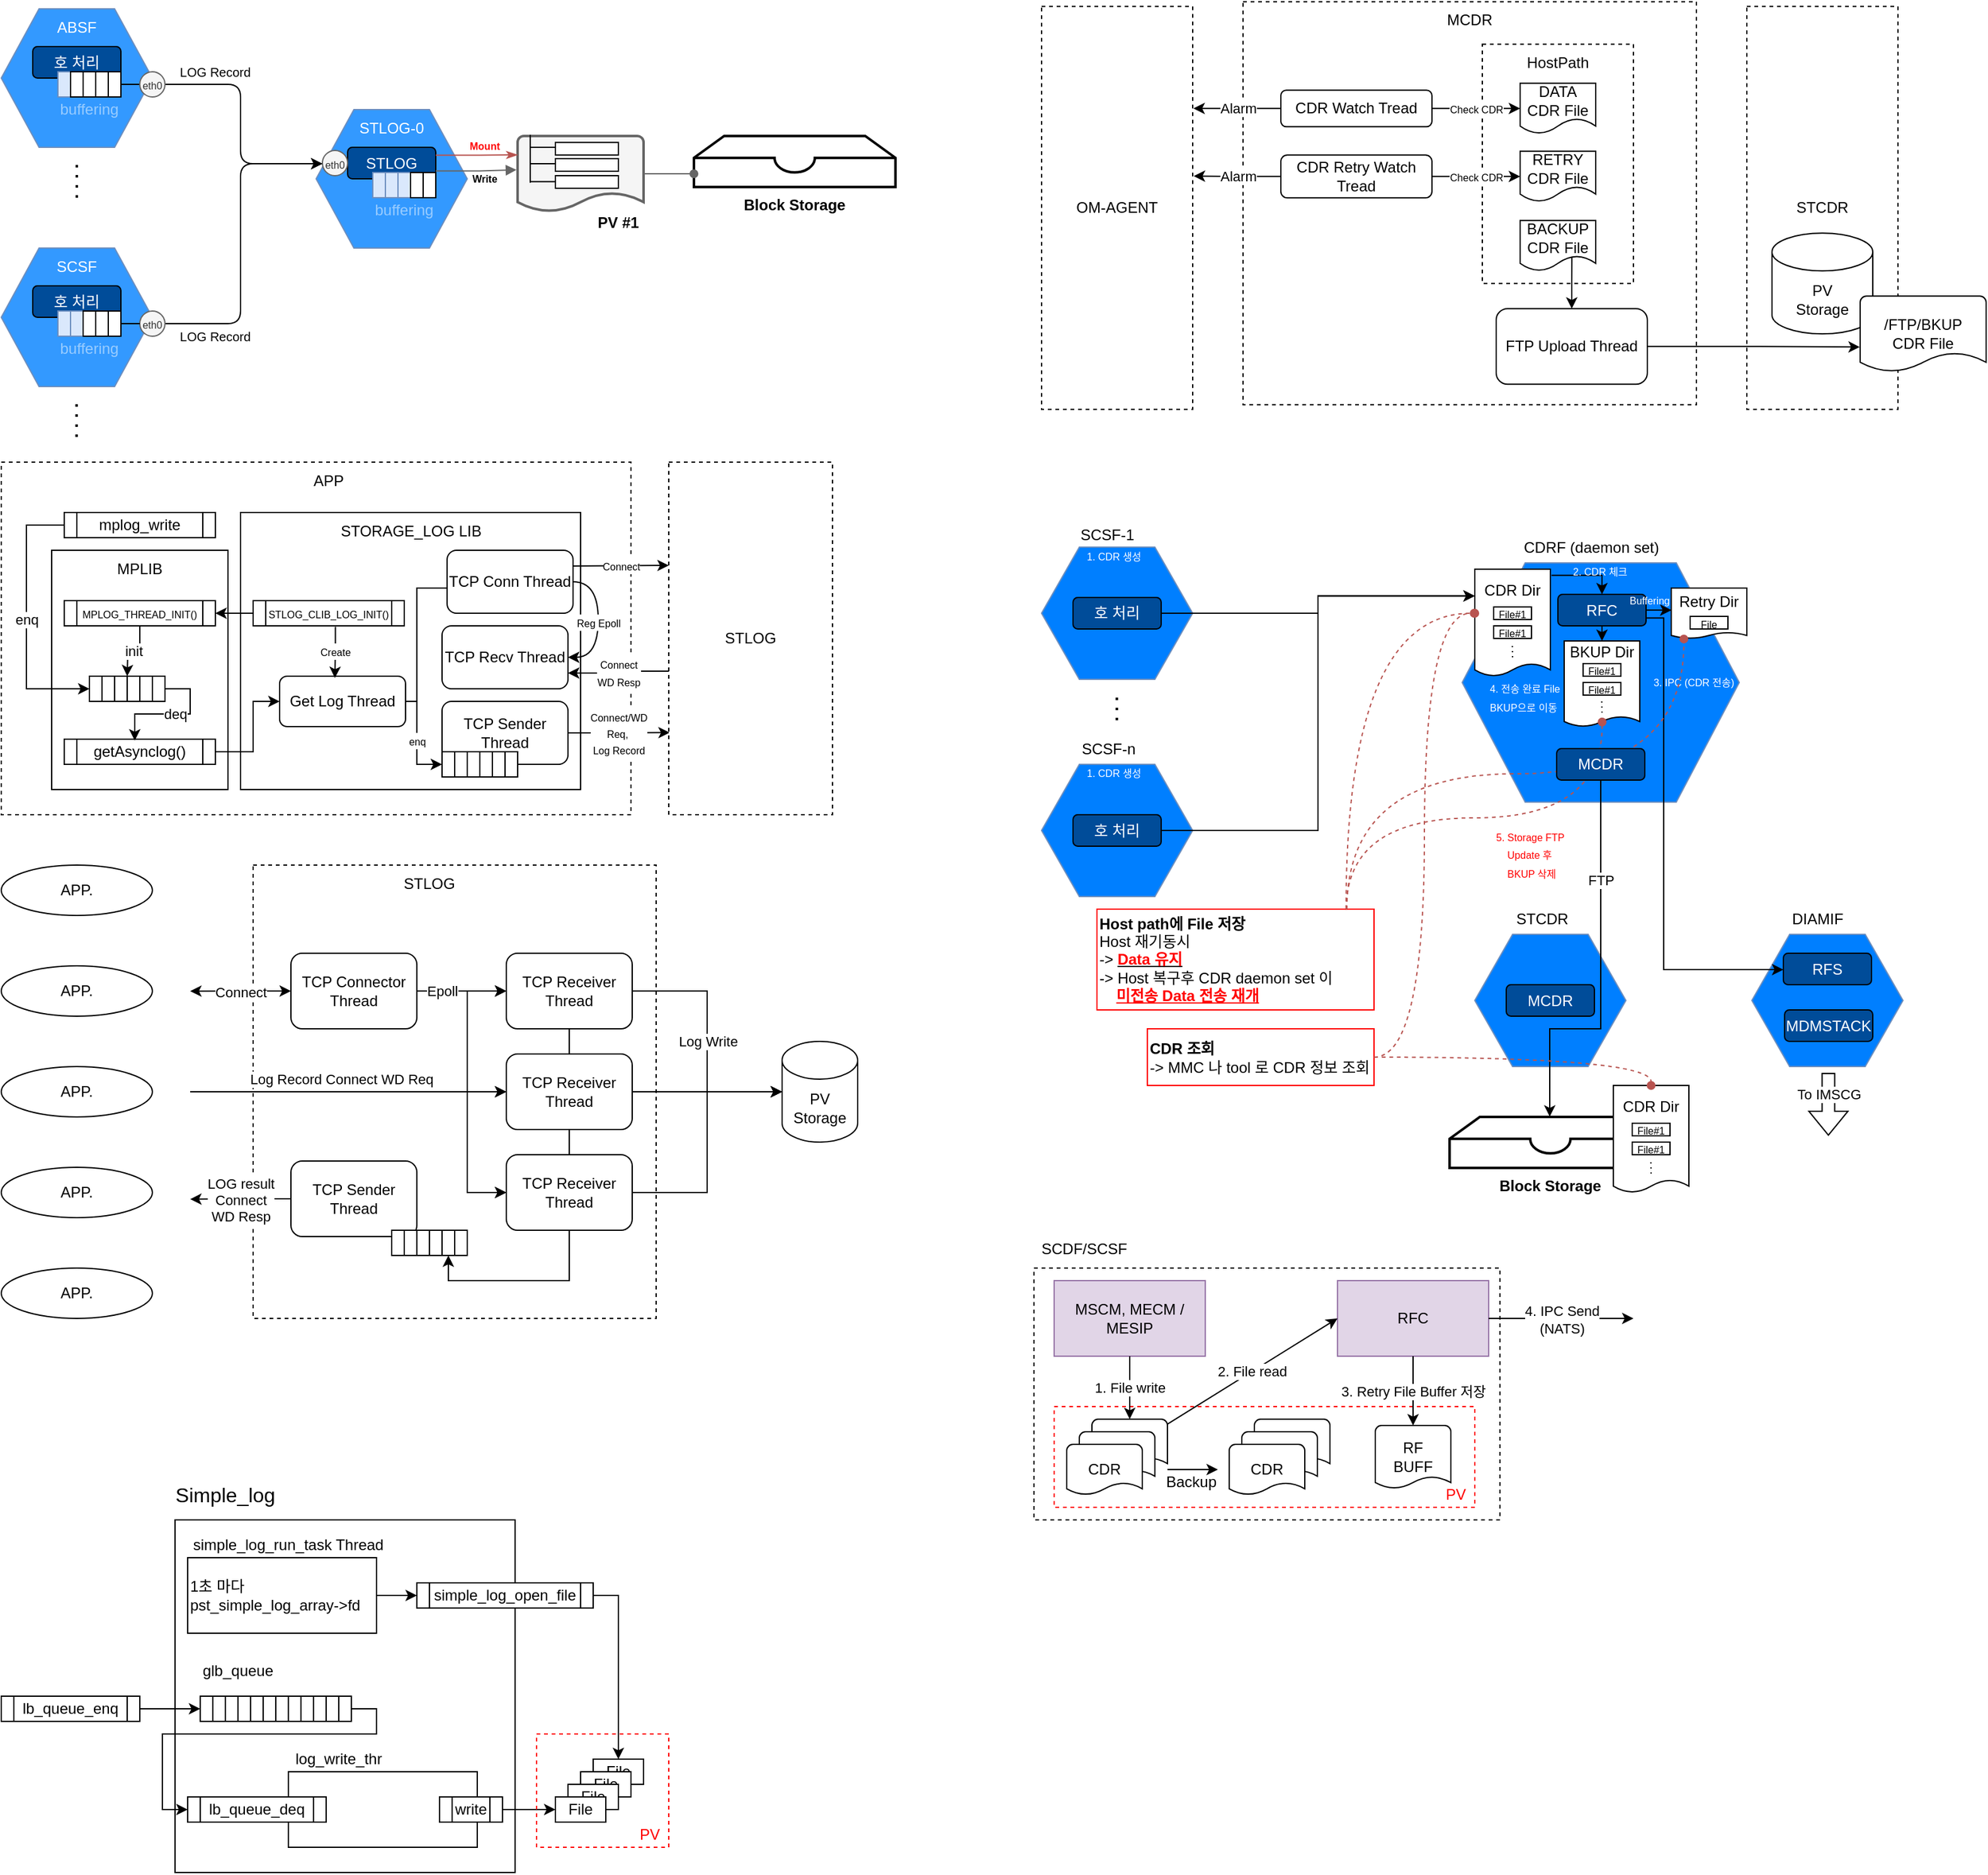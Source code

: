 <mxfile version="27.2.0">
  <diagram name="페이지-1" id="11Tss-x-r-TRel5Nvl19">
    <mxGraphModel dx="500" dy="261" grid="1" gridSize="10" guides="1" tooltips="1" connect="1" arrows="1" fold="1" page="1" pageScale="1" pageWidth="827" pageHeight="1169" math="0" shadow="0">
      <root>
        <mxCell id="0" />
        <mxCell id="1" parent="0" />
        <mxCell id="C8AfUTTtgkzpTunGznff-2" value="" style="rounded=0;whiteSpace=wrap;html=1;dashed=1;" parent="1" vertex="1">
          <mxGeometry x="1026" y="34.38" width="360" height="320" as="geometry" />
        </mxCell>
        <mxCell id="C8AfUTTtgkzpTunGznff-10" value="" style="rounded=0;whiteSpace=wrap;html=1;dashed=1;" parent="1" vertex="1">
          <mxGeometry x="1216" y="68.13" width="120" height="190" as="geometry" />
        </mxCell>
        <mxCell id="5OIsASfMRFt3mD0MDbSq-4" value="" style="group" parent="1" vertex="1" connectable="0">
          <mxGeometry x="40" y="40" width="120" height="110" as="geometry" />
        </mxCell>
        <mxCell id="5OIsASfMRFt3mD0MDbSq-2" value="" style="shape=hexagon;perimeter=hexagonPerimeter2;whiteSpace=wrap;html=1;fixedSize=1;fillColor=#3399FF;strokeColor=#6c8ebf;size=30;" parent="5OIsASfMRFt3mD0MDbSq-4" vertex="1">
          <mxGeometry width="120" height="110" as="geometry" />
        </mxCell>
        <mxCell id="5OIsASfMRFt3mD0MDbSq-3" value="&lt;font style=&quot;color: rgb(255, 255, 255);&quot;&gt;ABSF&lt;/font&gt;" style="text;html=1;align=center;verticalAlign=middle;whiteSpace=wrap;rounded=0;" parent="5OIsASfMRFt3mD0MDbSq-4" vertex="1">
          <mxGeometry x="30" width="60" height="30" as="geometry" />
        </mxCell>
        <mxCell id="5OIsASfMRFt3mD0MDbSq-12" value="&lt;font style=&quot;color: rgb(255, 255, 255);&quot;&gt;호 처리&lt;/font&gt;" style="rounded=1;whiteSpace=wrap;html=1;fillColor=#004C99;" parent="5OIsASfMRFt3mD0MDbSq-4" vertex="1">
          <mxGeometry x="25" y="30" width="70" height="25" as="geometry" />
        </mxCell>
        <mxCell id="5OIsASfMRFt3mD0MDbSq-22" value="" style="group" parent="5OIsASfMRFt3mD0MDbSq-4" vertex="1" connectable="0">
          <mxGeometry x="45" y="50" width="50" height="40" as="geometry" />
        </mxCell>
        <mxCell id="5OIsASfMRFt3mD0MDbSq-23" value="" style="rounded=0;whiteSpace=wrap;html=1;fillColor=#dae8fc;strokeColor=#6c8ebf;" parent="5OIsASfMRFt3mD0MDbSq-22" vertex="1">
          <mxGeometry width="10" height="20" as="geometry" />
        </mxCell>
        <mxCell id="5OIsASfMRFt3mD0MDbSq-26" value="" style="rounded=0;whiteSpace=wrap;html=1;" parent="5OIsASfMRFt3mD0MDbSq-22" vertex="1">
          <mxGeometry x="30" width="10" height="20" as="geometry" />
        </mxCell>
        <mxCell id="5OIsASfMRFt3mD0MDbSq-27" value="" style="rounded=0;whiteSpace=wrap;html=1;" parent="5OIsASfMRFt3mD0MDbSq-22" vertex="1">
          <mxGeometry x="40" width="10" height="20" as="geometry" />
        </mxCell>
        <mxCell id="5OIsASfMRFt3mD0MDbSq-28" value="&lt;font style=&quot;color: rgb(153, 204, 255);&quot;&gt;buffering&lt;/font&gt;" style="text;html=1;align=center;verticalAlign=middle;whiteSpace=wrap;rounded=0;" parent="5OIsASfMRFt3mD0MDbSq-22" vertex="1">
          <mxGeometry y="20" width="50" height="20" as="geometry" />
        </mxCell>
        <mxCell id="5OIsASfMRFt3mD0MDbSq-54" value="" style="rounded=0;whiteSpace=wrap;html=1;" parent="5OIsASfMRFt3mD0MDbSq-22" vertex="1">
          <mxGeometry x="20" width="10" height="20" as="geometry" />
        </mxCell>
        <mxCell id="5OIsASfMRFt3mD0MDbSq-55" value="" style="rounded=0;whiteSpace=wrap;html=1;" parent="5OIsASfMRFt3mD0MDbSq-4" vertex="1">
          <mxGeometry x="55" y="50" width="10" height="20" as="geometry" />
        </mxCell>
        <mxCell id="5OIsASfMRFt3mD0MDbSq-5" value="" style="group" parent="1" vertex="1" connectable="0">
          <mxGeometry x="40" y="230" width="120" height="110" as="geometry" />
        </mxCell>
        <mxCell id="5OIsASfMRFt3mD0MDbSq-6" value="" style="shape=hexagon;perimeter=hexagonPerimeter2;whiteSpace=wrap;html=1;fixedSize=1;fillColor=#3399FF;strokeColor=#6c8ebf;size=30;" parent="5OIsASfMRFt3mD0MDbSq-5" vertex="1">
          <mxGeometry width="120" height="110" as="geometry" />
        </mxCell>
        <mxCell id="5OIsASfMRFt3mD0MDbSq-7" value="&lt;font style=&quot;color: rgb(255, 255, 255);&quot;&gt;SCSF&lt;/font&gt;" style="text;html=1;align=center;verticalAlign=middle;whiteSpace=wrap;rounded=0;" parent="5OIsASfMRFt3mD0MDbSq-5" vertex="1">
          <mxGeometry x="30" width="60" height="30" as="geometry" />
        </mxCell>
        <mxCell id="5OIsASfMRFt3mD0MDbSq-11" value="&lt;font style=&quot;color: rgb(255, 255, 255);&quot;&gt;호 처리&lt;/font&gt;" style="rounded=1;whiteSpace=wrap;html=1;fillColor=#004C99;" parent="5OIsASfMRFt3mD0MDbSq-5" vertex="1">
          <mxGeometry x="25" y="30" width="70" height="25" as="geometry" />
        </mxCell>
        <mxCell id="5OIsASfMRFt3mD0MDbSq-21" value="" style="group" parent="5OIsASfMRFt3mD0MDbSq-5" vertex="1" connectable="0">
          <mxGeometry x="45" y="50" width="50" height="40" as="geometry" />
        </mxCell>
        <mxCell id="5OIsASfMRFt3mD0MDbSq-15" value="" style="rounded=0;whiteSpace=wrap;html=1;fillColor=#dae8fc;strokeColor=#6c8ebf;" parent="5OIsASfMRFt3mD0MDbSq-21" vertex="1">
          <mxGeometry width="10" height="20" as="geometry" />
        </mxCell>
        <mxCell id="5OIsASfMRFt3mD0MDbSq-16" value="" style="rounded=0;whiteSpace=wrap;html=1;fillColor=#dae8fc;strokeColor=#6c8ebf;" parent="5OIsASfMRFt3mD0MDbSq-21" vertex="1">
          <mxGeometry x="10" width="10" height="20" as="geometry" />
        </mxCell>
        <mxCell id="5OIsASfMRFt3mD0MDbSq-18" value="" style="rounded=0;whiteSpace=wrap;html=1;" parent="5OIsASfMRFt3mD0MDbSq-21" vertex="1">
          <mxGeometry x="30" width="10" height="20" as="geometry" />
        </mxCell>
        <mxCell id="5OIsASfMRFt3mD0MDbSq-19" value="" style="rounded=0;whiteSpace=wrap;html=1;" parent="5OIsASfMRFt3mD0MDbSq-21" vertex="1">
          <mxGeometry x="40" width="10" height="20" as="geometry" />
        </mxCell>
        <mxCell id="5OIsASfMRFt3mD0MDbSq-20" value="&lt;font style=&quot;color: rgb(153, 204, 255);&quot;&gt;buffering&lt;/font&gt;" style="text;html=1;align=center;verticalAlign=middle;whiteSpace=wrap;rounded=0;" parent="5OIsASfMRFt3mD0MDbSq-21" vertex="1">
          <mxGeometry y="20" width="50" height="20" as="geometry" />
        </mxCell>
        <mxCell id="5OIsASfMRFt3mD0MDbSq-56" value="" style="rounded=0;whiteSpace=wrap;html=1;" parent="5OIsASfMRFt3mD0MDbSq-21" vertex="1">
          <mxGeometry x="20" width="10" height="20" as="geometry" />
        </mxCell>
        <mxCell id="5OIsASfMRFt3mD0MDbSq-8" value="" style="group" parent="1" vertex="1" connectable="0">
          <mxGeometry x="290" y="120" width="120" height="110" as="geometry" />
        </mxCell>
        <mxCell id="5OIsASfMRFt3mD0MDbSq-9" value="" style="shape=hexagon;perimeter=hexagonPerimeter2;whiteSpace=wrap;html=1;fixedSize=1;fillColor=#3399FF;strokeColor=#6c8ebf;size=30;" parent="5OIsASfMRFt3mD0MDbSq-8" vertex="1">
          <mxGeometry width="120" height="110" as="geometry" />
        </mxCell>
        <mxCell id="5OIsASfMRFt3mD0MDbSq-10" value="&lt;font style=&quot;color: rgb(255, 255, 255);&quot;&gt;STLOG-0&lt;/font&gt;" style="text;html=1;align=center;verticalAlign=middle;whiteSpace=wrap;rounded=0;" parent="5OIsASfMRFt3mD0MDbSq-8" vertex="1">
          <mxGeometry x="30" width="60" height="30" as="geometry" />
        </mxCell>
        <mxCell id="5OIsASfMRFt3mD0MDbSq-47" value="&lt;font color=&quot;#ffffff&quot;&gt;STLOG&lt;/font&gt;" style="rounded=1;whiteSpace=wrap;html=1;fillColor=#004C99;" parent="5OIsASfMRFt3mD0MDbSq-8" vertex="1">
          <mxGeometry x="25" y="30" width="70" height="25" as="geometry" />
        </mxCell>
        <mxCell id="5OIsASfMRFt3mD0MDbSq-29" value="" style="group" parent="5OIsASfMRFt3mD0MDbSq-8" vertex="1" connectable="0">
          <mxGeometry x="45" y="50" width="50" height="40" as="geometry" />
        </mxCell>
        <mxCell id="5OIsASfMRFt3mD0MDbSq-30" value="" style="rounded=0;whiteSpace=wrap;html=1;fillColor=#dae8fc;strokeColor=#6c8ebf;" parent="5OIsASfMRFt3mD0MDbSq-29" vertex="1">
          <mxGeometry width="10" height="20" as="geometry" />
        </mxCell>
        <mxCell id="5OIsASfMRFt3mD0MDbSq-31" value="" style="rounded=0;whiteSpace=wrap;html=1;fillColor=#dae8fc;strokeColor=#6c8ebf;" parent="5OIsASfMRFt3mD0MDbSq-29" vertex="1">
          <mxGeometry x="10" width="10" height="20" as="geometry" />
        </mxCell>
        <mxCell id="5OIsASfMRFt3mD0MDbSq-32" value="" style="rounded=0;whiteSpace=wrap;html=1;fillColor=#dae8fc;strokeColor=#6c8ebf;" parent="5OIsASfMRFt3mD0MDbSq-29" vertex="1">
          <mxGeometry x="20" width="10" height="20" as="geometry" />
        </mxCell>
        <mxCell id="5OIsASfMRFt3mD0MDbSq-33" value="" style="rounded=0;whiteSpace=wrap;html=1;" parent="5OIsASfMRFt3mD0MDbSq-29" vertex="1">
          <mxGeometry x="30" width="10" height="20" as="geometry" />
        </mxCell>
        <mxCell id="5OIsASfMRFt3mD0MDbSq-34" value="" style="rounded=0;whiteSpace=wrap;html=1;" parent="5OIsASfMRFt3mD0MDbSq-29" vertex="1">
          <mxGeometry x="40" width="10" height="20" as="geometry" />
        </mxCell>
        <mxCell id="5OIsASfMRFt3mD0MDbSq-35" value="&lt;font style=&quot;color: rgb(153, 204, 255);&quot;&gt;buffering&lt;/font&gt;" style="text;html=1;align=center;verticalAlign=middle;whiteSpace=wrap;rounded=0;" parent="5OIsASfMRFt3mD0MDbSq-29" vertex="1">
          <mxGeometry y="20" width="50" height="20" as="geometry" />
        </mxCell>
        <mxCell id="5OIsASfMRFt3mD0MDbSq-49" value="&lt;font style=&quot;font-size: 8px;&quot;&gt;eth0&lt;/font&gt;" style="ellipse;whiteSpace=wrap;html=1;aspect=fixed;fillColor=#f5f5f5;fontColor=#333333;strokeColor=#666666;" parent="5OIsASfMRFt3mD0MDbSq-8" vertex="1">
          <mxGeometry x="5" y="32.5" width="20" height="20" as="geometry" />
        </mxCell>
        <mxCell id="5OIsASfMRFt3mD0MDbSq-13" value="" style="endArrow=none;dashed=1;html=1;dashPattern=1 3;strokeWidth=2;rounded=0;" parent="1" edge="1">
          <mxGeometry width="50" height="50" relative="1" as="geometry">
            <mxPoint x="100" y="190" as="sourcePoint" />
            <mxPoint x="100" y="160" as="targetPoint" />
          </mxGeometry>
        </mxCell>
        <mxCell id="5OIsASfMRFt3mD0MDbSq-14" value="" style="endArrow=none;dashed=1;html=1;dashPattern=1 3;strokeWidth=2;rounded=0;" parent="1" edge="1">
          <mxGeometry width="50" height="50" relative="1" as="geometry">
            <mxPoint x="99.8" y="380" as="sourcePoint" />
            <mxPoint x="99.8" y="350" as="targetPoint" />
          </mxGeometry>
        </mxCell>
        <mxCell id="5OIsASfMRFt3mD0MDbSq-48" style="edgeStyle=orthogonalEdgeStyle;rounded=1;orthogonalLoop=1;jettySize=auto;html=1;exitX=1;exitY=0.5;exitDx=0;exitDy=0;curved=0;entryX=0;entryY=0.5;entryDx=0;entryDy=0;" parent="1" source="5OIsASfMRFt3mD0MDbSq-50" target="5OIsASfMRFt3mD0MDbSq-49" edge="1">
          <mxGeometry relative="1" as="geometry">
            <mxPoint x="270" y="150" as="targetPoint" />
            <Array as="points">
              <mxPoint x="230" y="100" />
              <mxPoint x="230" y="163" />
              <mxPoint x="295" y="163" />
            </Array>
          </mxGeometry>
        </mxCell>
        <mxCell id="5OIsASfMRFt3mD0MDbSq-52" value="" style="edgeStyle=orthogonalEdgeStyle;rounded=0;orthogonalLoop=1;jettySize=auto;html=1;endArrow=none;startFill=0;entryX=0;entryY=0.5;entryDx=0;entryDy=0;exitX=1;exitY=0.5;exitDx=0;exitDy=0;" parent="1" source="5OIsASfMRFt3mD0MDbSq-27" target="5OIsASfMRFt3mD0MDbSq-50" edge="1">
          <mxGeometry relative="1" as="geometry">
            <mxPoint x="210" y="140" as="sourcePoint" />
            <mxPoint x="325" y="82" as="targetPoint" />
          </mxGeometry>
        </mxCell>
        <mxCell id="5OIsASfMRFt3mD0MDbSq-50" value="&lt;font style=&quot;font-size: 8px;&quot;&gt;eth0&lt;/font&gt;" style="ellipse;whiteSpace=wrap;html=1;aspect=fixed;fillColor=#f5f5f5;fontColor=#333333;strokeColor=#666666;" parent="1" vertex="1">
          <mxGeometry x="150" y="90" width="20" height="20" as="geometry" />
        </mxCell>
        <mxCell id="5OIsASfMRFt3mD0MDbSq-53" value="&lt;font style=&quot;font-size: 10px;&quot;&gt;LOG Record&lt;/font&gt;" style="text;html=1;align=center;verticalAlign=middle;whiteSpace=wrap;rounded=0;" parent="1" vertex="1">
          <mxGeometry x="180" y="80" width="60" height="20" as="geometry" />
        </mxCell>
        <mxCell id="5OIsASfMRFt3mD0MDbSq-62" style="edgeStyle=orthogonalEdgeStyle;rounded=1;orthogonalLoop=1;jettySize=auto;html=1;exitX=1;exitY=0.5;exitDx=0;exitDy=0;curved=0;entryX=0;entryY=0.5;entryDx=0;entryDy=0;" parent="1" source="5OIsASfMRFt3mD0MDbSq-63" target="5OIsASfMRFt3mD0MDbSq-49" edge="1">
          <mxGeometry relative="1" as="geometry">
            <mxPoint x="280" y="210" as="targetPoint" />
            <Array as="points">
              <mxPoint x="230" y="290" />
              <mxPoint x="230" y="163" />
              <mxPoint x="295" y="163" />
            </Array>
          </mxGeometry>
        </mxCell>
        <mxCell id="5OIsASfMRFt3mD0MDbSq-63" value="&lt;font style=&quot;font-size: 8px;&quot;&gt;eth0&lt;/font&gt;" style="ellipse;whiteSpace=wrap;html=1;aspect=fixed;fillColor=#f5f5f5;fontColor=#333333;strokeColor=#666666;" parent="1" vertex="1">
          <mxGeometry x="150" y="280" width="20" height="20" as="geometry" />
        </mxCell>
        <mxCell id="5OIsASfMRFt3mD0MDbSq-64" value="&lt;font style=&quot;font-size: 10px;&quot;&gt;LOG Record&lt;/font&gt;" style="text;html=1;align=center;verticalAlign=middle;whiteSpace=wrap;rounded=0;" parent="1" vertex="1">
          <mxGeometry x="180" y="290" width="60" height="20" as="geometry" />
        </mxCell>
        <mxCell id="5OIsASfMRFt3mD0MDbSq-65" style="edgeStyle=orthogonalEdgeStyle;rounded=0;orthogonalLoop=1;jettySize=auto;html=1;exitX=1;exitY=0.5;exitDx=0;exitDy=0;entryX=0;entryY=0.5;entryDx=0;entryDy=0;endArrow=none;startFill=0;" parent="1" source="5OIsASfMRFt3mD0MDbSq-19" target="5OIsASfMRFt3mD0MDbSq-63" edge="1">
          <mxGeometry relative="1" as="geometry" />
        </mxCell>
        <mxCell id="5OIsASfMRFt3mD0MDbSq-66" value="" style="strokeWidth=2;html=1;shape=mxgraph.flowchart.document2;whiteSpace=wrap;size=0.25;fillColor=#f5f5f5;fontColor=#333333;strokeColor=#666666;" parent="1" vertex="1">
          <mxGeometry x="450" y="141" width="100" height="60" as="geometry" />
        </mxCell>
        <mxCell id="5OIsASfMRFt3mD0MDbSq-67" value="&lt;b&gt;PV #1&lt;/b&gt;" style="text;html=1;align=center;verticalAlign=middle;whiteSpace=wrap;rounded=0;" parent="1" vertex="1">
          <mxGeometry x="510" y="200" width="40" height="20" as="geometry" />
        </mxCell>
        <mxCell id="5OIsASfMRFt3mD0MDbSq-68" value="" style="edgeStyle=orthogonalEdgeStyle;rounded=0;orthogonalLoop=1;jettySize=auto;html=1;exitX=1;exitY=0.25;exitDx=0;exitDy=0;entryX=0;entryY=0.25;entryDx=0;entryDy=0;entryPerimeter=0;fillColor=#f8cecc;strokeColor=#b85450;endArrow=classicThin;endFill=1;" parent="1" source="5OIsASfMRFt3mD0MDbSq-47" target="5OIsASfMRFt3mD0MDbSq-66" edge="1">
          <mxGeometry x="0.005" y="6" relative="1" as="geometry">
            <mxPoint as="offset" />
          </mxGeometry>
        </mxCell>
        <mxCell id="5OIsASfMRFt3mD0MDbSq-69" style="edgeStyle=orthogonalEdgeStyle;rounded=0;orthogonalLoop=1;jettySize=auto;html=1;exitX=1;exitY=0.75;exitDx=0;exitDy=0;entryX=-0.009;entryY=0.448;entryDx=0;entryDy=0;entryPerimeter=0;fillColor=#f5f5f5;strokeColor=#666666;endArrow=block;endFill=1;strokeWidth=1;" parent="1" source="5OIsASfMRFt3mD0MDbSq-47" target="5OIsASfMRFt3mD0MDbSq-66" edge="1">
          <mxGeometry relative="1" as="geometry" />
        </mxCell>
        <mxCell id="5OIsASfMRFt3mD0MDbSq-70" value="&lt;font style=&quot;font-size: 8px; color: rgb(255, 0, 0);&quot;&gt;&lt;b&gt;Mount&lt;/b&gt;&lt;/font&gt;" style="text;html=1;align=center;verticalAlign=middle;whiteSpace=wrap;rounded=0;" parent="1" vertex="1">
          <mxGeometry x="409" y="143" width="30" height="10" as="geometry" />
        </mxCell>
        <mxCell id="5OIsASfMRFt3mD0MDbSq-71" value="&lt;font style=&quot;font-size: 8px;&quot;&gt;&lt;b&gt;Write&lt;/b&gt;&lt;/font&gt;" style="text;html=1;align=center;verticalAlign=middle;whiteSpace=wrap;rounded=0;" parent="1" vertex="1">
          <mxGeometry x="409" y="169" width="30" height="10" as="geometry" />
        </mxCell>
        <mxCell id="5OIsASfMRFt3mD0MDbSq-72" value="" style="html=1;verticalLabelPosition=bottom;align=center;labelBackgroundColor=#ffffff;verticalAlign=top;strokeWidth=2;strokeColor=#000000;shadow=0;dashed=0;shape=mxgraph.ios7.icons.storage;" parent="1" vertex="1">
          <mxGeometry x="590" y="141" width="160" height="40.5" as="geometry" />
        </mxCell>
        <mxCell id="5OIsASfMRFt3mD0MDbSq-73" value="&lt;b&gt;Block Storage&lt;/b&gt;" style="text;html=1;align=center;verticalAlign=middle;whiteSpace=wrap;rounded=0;" parent="1" vertex="1">
          <mxGeometry x="620" y="182.5" width="100" height="27.5" as="geometry" />
        </mxCell>
        <mxCell id="5OIsASfMRFt3mD0MDbSq-75" style="edgeStyle=orthogonalEdgeStyle;rounded=0;orthogonalLoop=1;jettySize=auto;html=1;strokeColor=#666666;endArrow=oval;endFill=1;entryX=0;entryY=0.741;entryDx=0;entryDy=0;entryPerimeter=0;" parent="1" target="5OIsASfMRFt3mD0MDbSq-72" edge="1">
          <mxGeometry relative="1" as="geometry">
            <mxPoint x="551" y="171" as="sourcePoint" />
            <mxPoint x="580" y="171" as="targetPoint" />
          </mxGeometry>
        </mxCell>
        <mxCell id="zo4aIrGl-BUG4NTdahwh-1" value="" style="rounded=0;whiteSpace=wrap;html=1;dashed=1;" parent="1" vertex="1">
          <mxGeometry x="40" y="400" width="500" height="280" as="geometry" />
        </mxCell>
        <mxCell id="zo4aIrGl-BUG4NTdahwh-3" value="APP" style="text;html=1;align=center;verticalAlign=middle;whiteSpace=wrap;rounded=0;" parent="1" vertex="1">
          <mxGeometry x="260" y="400" width="80" height="30" as="geometry" />
        </mxCell>
        <mxCell id="zo4aIrGl-BUG4NTdahwh-7" value="" style="group" parent="1" vertex="1" connectable="0">
          <mxGeometry x="90" y="440" width="120" height="20" as="geometry" />
        </mxCell>
        <mxCell id="zo4aIrGl-BUG4NTdahwh-4" value="" style="rounded=0;whiteSpace=wrap;html=1;" parent="zo4aIrGl-BUG4NTdahwh-7" vertex="1">
          <mxGeometry width="10" height="20" as="geometry" />
        </mxCell>
        <mxCell id="zo4aIrGl-BUG4NTdahwh-5" value="" style="rounded=0;whiteSpace=wrap;html=1;" parent="zo4aIrGl-BUG4NTdahwh-7" vertex="1">
          <mxGeometry x="110" width="10" height="20" as="geometry" />
        </mxCell>
        <mxCell id="zo4aIrGl-BUG4NTdahwh-6" value="mplog_write" style="rounded=0;whiteSpace=wrap;html=1;" parent="zo4aIrGl-BUG4NTdahwh-7" vertex="1">
          <mxGeometry x="10" width="100" height="20" as="geometry" />
        </mxCell>
        <mxCell id="zo4aIrGl-BUG4NTdahwh-8" value="" style="rounded=0;whiteSpace=wrap;html=1;" parent="1" vertex="1">
          <mxGeometry x="230" y="440" width="270" height="220" as="geometry" />
        </mxCell>
        <mxCell id="zo4aIrGl-BUG4NTdahwh-9" value="STORAGE_LOG LIB" style="text;html=1;align=center;verticalAlign=middle;whiteSpace=wrap;rounded=0;" parent="1" vertex="1">
          <mxGeometry x="302.5" y="440" width="125" height="30" as="geometry" />
        </mxCell>
        <mxCell id="zo4aIrGl-BUG4NTdahwh-10" value="" style="rounded=0;whiteSpace=wrap;html=1;" parent="1" vertex="1">
          <mxGeometry x="80" y="470" width="140" height="190" as="geometry" />
        </mxCell>
        <mxCell id="zo4aIrGl-BUG4NTdahwh-11" value="MPLIB" style="text;html=1;align=center;verticalAlign=middle;whiteSpace=wrap;rounded=0;" parent="1" vertex="1">
          <mxGeometry x="120" y="470" width="60" height="30" as="geometry" />
        </mxCell>
        <mxCell id="zo4aIrGl-BUG4NTdahwh-12" value="MPLOG" style="group" parent="1" vertex="1" connectable="0">
          <mxGeometry x="90" y="510" width="120" height="20" as="geometry" />
        </mxCell>
        <mxCell id="zo4aIrGl-BUG4NTdahwh-13" value="" style="rounded=0;whiteSpace=wrap;html=1;" parent="zo4aIrGl-BUG4NTdahwh-12" vertex="1">
          <mxGeometry width="10" height="20" as="geometry" />
        </mxCell>
        <mxCell id="zo4aIrGl-BUG4NTdahwh-14" value="" style="rounded=0;whiteSpace=wrap;html=1;" parent="zo4aIrGl-BUG4NTdahwh-12" vertex="1">
          <mxGeometry x="110" width="10" height="20" as="geometry" />
        </mxCell>
        <mxCell id="zo4aIrGl-BUG4NTdahwh-23" value="init" style="edgeStyle=orthogonalEdgeStyle;rounded=0;orthogonalLoop=1;jettySize=auto;html=1;exitX=0.5;exitY=1;exitDx=0;exitDy=0;" parent="zo4aIrGl-BUG4NTdahwh-12" source="zo4aIrGl-BUG4NTdahwh-15" edge="1">
          <mxGeometry relative="1" as="geometry">
            <mxPoint x="50" y="60" as="targetPoint" />
          </mxGeometry>
        </mxCell>
        <mxCell id="zo4aIrGl-BUG4NTdahwh-15" value="&lt;font style=&quot;font-size: 8px;&quot;&gt;MPLOG_THREAD_INIT()&lt;/font&gt;" style="rounded=0;whiteSpace=wrap;html=1;" parent="zo4aIrGl-BUG4NTdahwh-12" vertex="1">
          <mxGeometry x="10" width="100" height="20" as="geometry" />
        </mxCell>
        <mxCell id="zo4aIrGl-BUG4NTdahwh-22" value="" style="group" parent="1" vertex="1" connectable="0">
          <mxGeometry x="110" y="570" width="60" height="20" as="geometry" />
        </mxCell>
        <mxCell id="zo4aIrGl-BUG4NTdahwh-16" value="" style="rounded=0;whiteSpace=wrap;html=1;" parent="zo4aIrGl-BUG4NTdahwh-22" vertex="1">
          <mxGeometry width="10" height="20" as="geometry" />
        </mxCell>
        <mxCell id="zo4aIrGl-BUG4NTdahwh-17" value="" style="rounded=0;whiteSpace=wrap;html=1;" parent="zo4aIrGl-BUG4NTdahwh-22" vertex="1">
          <mxGeometry x="10" width="10" height="20" as="geometry" />
        </mxCell>
        <mxCell id="zo4aIrGl-BUG4NTdahwh-18" value="" style="rounded=0;whiteSpace=wrap;html=1;" parent="zo4aIrGl-BUG4NTdahwh-22" vertex="1">
          <mxGeometry x="20" width="10" height="20" as="geometry" />
        </mxCell>
        <mxCell id="zo4aIrGl-BUG4NTdahwh-19" value="" style="rounded=0;whiteSpace=wrap;html=1;" parent="zo4aIrGl-BUG4NTdahwh-22" vertex="1">
          <mxGeometry x="30" width="10" height="20" as="geometry" />
        </mxCell>
        <mxCell id="zo4aIrGl-BUG4NTdahwh-20" value="" style="rounded=0;whiteSpace=wrap;html=1;" parent="zo4aIrGl-BUG4NTdahwh-22" vertex="1">
          <mxGeometry x="40" width="10" height="20" as="geometry" />
        </mxCell>
        <mxCell id="zo4aIrGl-BUG4NTdahwh-21" value="" style="rounded=0;whiteSpace=wrap;html=1;" parent="zo4aIrGl-BUG4NTdahwh-22" vertex="1">
          <mxGeometry x="50" width="10" height="20" as="geometry" />
        </mxCell>
        <mxCell id="zo4aIrGl-BUG4NTdahwh-24" value="enq" style="edgeStyle=orthogonalEdgeStyle;rounded=0;orthogonalLoop=1;jettySize=auto;html=1;exitX=0;exitY=0.5;exitDx=0;exitDy=0;entryX=0;entryY=0.5;entryDx=0;entryDy=0;" parent="1" source="zo4aIrGl-BUG4NTdahwh-4" target="zo4aIrGl-BUG4NTdahwh-16" edge="1">
          <mxGeometry relative="1" as="geometry">
            <Array as="points">
              <mxPoint x="60" y="450" />
              <mxPoint x="60" y="580" />
            </Array>
          </mxGeometry>
        </mxCell>
        <mxCell id="zo4aIrGl-BUG4NTdahwh-27" value="MPLOG" style="group" parent="1" vertex="1" connectable="0">
          <mxGeometry x="90" y="620" width="120" height="20" as="geometry" />
        </mxCell>
        <mxCell id="zo4aIrGl-BUG4NTdahwh-28" value="" style="rounded=0;whiteSpace=wrap;html=1;" parent="zo4aIrGl-BUG4NTdahwh-27" vertex="1">
          <mxGeometry width="10" height="20" as="geometry" />
        </mxCell>
        <mxCell id="zo4aIrGl-BUG4NTdahwh-29" value="" style="rounded=0;whiteSpace=wrap;html=1;" parent="zo4aIrGl-BUG4NTdahwh-27" vertex="1">
          <mxGeometry x="110" width="10" height="20" as="geometry" />
        </mxCell>
        <mxCell id="zo4aIrGl-BUG4NTdahwh-31" value="&lt;font&gt;getAsynclog()&lt;/font&gt;" style="rounded=0;whiteSpace=wrap;html=1;" parent="zo4aIrGl-BUG4NTdahwh-27" vertex="1">
          <mxGeometry x="10" width="100" height="20" as="geometry" />
        </mxCell>
        <mxCell id="zo4aIrGl-BUG4NTdahwh-32" value="deq" style="edgeStyle=orthogonalEdgeStyle;rounded=0;orthogonalLoop=1;jettySize=auto;html=1;exitX=1;exitY=0.5;exitDx=0;exitDy=0;entryX=0.46;entryY=0.055;entryDx=0;entryDy=0;entryPerimeter=0;" parent="1" source="zo4aIrGl-BUG4NTdahwh-21" target="zo4aIrGl-BUG4NTdahwh-31" edge="1">
          <mxGeometry relative="1" as="geometry">
            <Array as="points">
              <mxPoint x="190" y="580" />
              <mxPoint x="190" y="600" />
              <mxPoint x="146" y="600" />
            </Array>
          </mxGeometry>
        </mxCell>
        <mxCell id="zo4aIrGl-BUG4NTdahwh-33" value="MPLOG" style="group" parent="1" vertex="1" connectable="0">
          <mxGeometry x="240" y="510" width="120" height="20" as="geometry" />
        </mxCell>
        <mxCell id="zo4aIrGl-BUG4NTdahwh-34" value="" style="rounded=0;whiteSpace=wrap;html=1;" parent="zo4aIrGl-BUG4NTdahwh-33" vertex="1">
          <mxGeometry width="10" height="20" as="geometry" />
        </mxCell>
        <mxCell id="zo4aIrGl-BUG4NTdahwh-35" value="" style="rounded=0;whiteSpace=wrap;html=1;" parent="zo4aIrGl-BUG4NTdahwh-33" vertex="1">
          <mxGeometry x="110" width="10" height="20" as="geometry" />
        </mxCell>
        <mxCell id="zo4aIrGl-BUG4NTdahwh-37" value="&lt;font style=&quot;font-size: 8px;&quot;&gt;STLOG_CLIB_LOG_INIT()&lt;/font&gt;" style="rounded=0;whiteSpace=wrap;html=1;" parent="zo4aIrGl-BUG4NTdahwh-33" vertex="1">
          <mxGeometry x="10" width="100" height="20" as="geometry" />
        </mxCell>
        <mxCell id="zo4aIrGl-BUG4NTdahwh-39" style="edgeStyle=orthogonalEdgeStyle;rounded=0;orthogonalLoop=1;jettySize=auto;html=1;exitX=0;exitY=0.5;exitDx=0;exitDy=0;entryX=1;entryY=0.5;entryDx=0;entryDy=0;" parent="1" source="zo4aIrGl-BUG4NTdahwh-34" target="zo4aIrGl-BUG4NTdahwh-14" edge="1">
          <mxGeometry relative="1" as="geometry" />
        </mxCell>
        <mxCell id="zo4aIrGl-BUG4NTdahwh-54" value="&lt;font style=&quot;font-size: 8px;&quot;&gt;enq&lt;/font&gt;" style="edgeStyle=orthogonalEdgeStyle;rounded=0;orthogonalLoop=1;jettySize=auto;html=1;exitX=1;exitY=0.5;exitDx=0;exitDy=0;entryX=0;entryY=0.5;entryDx=0;entryDy=0;" parent="1" source="zo4aIrGl-BUG4NTdahwh-40" target="zo4aIrGl-BUG4NTdahwh-44" edge="1">
          <mxGeometry relative="1" as="geometry">
            <Array as="points">
              <mxPoint x="370" y="590" />
              <mxPoint x="370" y="640" />
            </Array>
          </mxGeometry>
        </mxCell>
        <mxCell id="zo4aIrGl-BUG4NTdahwh-56" style="edgeStyle=orthogonalEdgeStyle;rounded=0;orthogonalLoop=1;jettySize=auto;html=1;exitX=1;exitY=0.5;exitDx=0;exitDy=0;entryX=0;entryY=0.5;entryDx=0;entryDy=0;endArrow=none;startFill=0;" parent="1" source="zo4aIrGl-BUG4NTdahwh-40" target="zo4aIrGl-BUG4NTdahwh-51" edge="1">
          <mxGeometry relative="1" as="geometry">
            <Array as="points">
              <mxPoint x="370" y="590" />
              <mxPoint x="370" y="500" />
            </Array>
          </mxGeometry>
        </mxCell>
        <mxCell id="zo4aIrGl-BUG4NTdahwh-40" value="Get Log Thread" style="rounded=1;whiteSpace=wrap;html=1;" parent="1" vertex="1">
          <mxGeometry x="261" y="570" width="100" height="40" as="geometry" />
        </mxCell>
        <mxCell id="zo4aIrGl-BUG4NTdahwh-41" style="edgeStyle=orthogonalEdgeStyle;rounded=0;orthogonalLoop=1;jettySize=auto;html=1;exitX=1;exitY=0.5;exitDx=0;exitDy=0;entryX=0;entryY=0.5;entryDx=0;entryDy=0;" parent="1" source="zo4aIrGl-BUG4NTdahwh-29" target="zo4aIrGl-BUG4NTdahwh-40" edge="1">
          <mxGeometry relative="1" as="geometry">
            <Array as="points">
              <mxPoint x="240" y="630" />
              <mxPoint x="240" y="590" />
            </Array>
          </mxGeometry>
        </mxCell>
        <mxCell id="zo4aIrGl-BUG4NTdahwh-42" value="&lt;font style=&quot;font-size: 8px;&quot;&gt;Create&lt;/font&gt;" style="edgeStyle=orthogonalEdgeStyle;rounded=0;orthogonalLoop=1;jettySize=auto;html=1;entryX=0.439;entryY=0.036;entryDx=0;entryDy=0;entryPerimeter=0;exitX=0.553;exitY=1.038;exitDx=0;exitDy=0;exitPerimeter=0;" parent="1" source="zo4aIrGl-BUG4NTdahwh-37" target="zo4aIrGl-BUG4NTdahwh-40" edge="1">
          <mxGeometry x="-0.045" relative="1" as="geometry">
            <mxPoint as="offset" />
          </mxGeometry>
        </mxCell>
        <mxCell id="zo4aIrGl-BUG4NTdahwh-57" value="&lt;font style=&quot;font-size: 8px;&quot;&gt;Reg Epoll&lt;/font&gt;" style="edgeStyle=orthogonalEdgeStyle;rounded=0;orthogonalLoop=1;jettySize=auto;html=1;exitX=1;exitY=0.5;exitDx=0;exitDy=0;entryX=1;entryY=0.5;entryDx=0;entryDy=0;curved=1;" parent="1" source="zo4aIrGl-BUG4NTdahwh-51" target="zo4aIrGl-BUG4NTdahwh-52" edge="1">
          <mxGeometry relative="1" as="geometry" />
        </mxCell>
        <mxCell id="zo4aIrGl-BUG4NTdahwh-51" value="TCP Conn Thread" style="rounded=1;whiteSpace=wrap;html=1;" parent="1" vertex="1">
          <mxGeometry x="394" y="470" width="100" height="50" as="geometry" />
        </mxCell>
        <mxCell id="zo4aIrGl-BUG4NTdahwh-52" value="TCP Recv Thread" style="rounded=1;whiteSpace=wrap;html=1;" parent="1" vertex="1">
          <mxGeometry x="390" y="530" width="100" height="50" as="geometry" />
        </mxCell>
        <mxCell id="zo4aIrGl-BUG4NTdahwh-62" value="&lt;font style=&quot;font-size: 8px;&quot;&gt;Connect/WD&lt;/font&gt;&lt;div&gt;&lt;font style=&quot;font-size: 8px;&quot;&gt;Req,&amp;nbsp;&lt;/font&gt;&lt;div&gt;&lt;font style=&quot;font-size: 8px;&quot;&gt;Log Record&lt;/font&gt;&lt;/div&gt;&lt;/div&gt;" style="edgeStyle=orthogonalEdgeStyle;rounded=0;orthogonalLoop=1;jettySize=auto;html=1;exitX=1;exitY=0.5;exitDx=0;exitDy=0;entryX=0.006;entryY=0.767;entryDx=0;entryDy=0;entryPerimeter=0;" parent="1" source="zo4aIrGl-BUG4NTdahwh-53" target="zo4aIrGl-BUG4NTdahwh-58" edge="1">
          <mxGeometry relative="1" as="geometry" />
        </mxCell>
        <mxCell id="zo4aIrGl-BUG4NTdahwh-53" value="TCP Sender Thread" style="rounded=1;whiteSpace=wrap;html=1;" parent="1" vertex="1">
          <mxGeometry x="390" y="590" width="100" height="50" as="geometry" />
        </mxCell>
        <mxCell id="zo4aIrGl-BUG4NTdahwh-43" value="" style="group" parent="1" vertex="1" connectable="0">
          <mxGeometry x="390" y="630" width="60" height="20" as="geometry" />
        </mxCell>
        <mxCell id="zo4aIrGl-BUG4NTdahwh-44" value="" style="rounded=0;whiteSpace=wrap;html=1;" parent="zo4aIrGl-BUG4NTdahwh-43" vertex="1">
          <mxGeometry width="10" height="20" as="geometry" />
        </mxCell>
        <mxCell id="zo4aIrGl-BUG4NTdahwh-45" value="" style="rounded=0;whiteSpace=wrap;html=1;" parent="zo4aIrGl-BUG4NTdahwh-43" vertex="1">
          <mxGeometry x="10" width="10" height="20" as="geometry" />
        </mxCell>
        <mxCell id="zo4aIrGl-BUG4NTdahwh-46" value="" style="rounded=0;whiteSpace=wrap;html=1;" parent="zo4aIrGl-BUG4NTdahwh-43" vertex="1">
          <mxGeometry x="20" width="10" height="20" as="geometry" />
        </mxCell>
        <mxCell id="zo4aIrGl-BUG4NTdahwh-47" value="" style="rounded=0;whiteSpace=wrap;html=1;" parent="zo4aIrGl-BUG4NTdahwh-43" vertex="1">
          <mxGeometry x="30" width="10" height="20" as="geometry" />
        </mxCell>
        <mxCell id="zo4aIrGl-BUG4NTdahwh-48" value="" style="rounded=0;whiteSpace=wrap;html=1;" parent="zo4aIrGl-BUG4NTdahwh-43" vertex="1">
          <mxGeometry x="40" width="10" height="20" as="geometry" />
        </mxCell>
        <mxCell id="zo4aIrGl-BUG4NTdahwh-49" value="" style="rounded=0;whiteSpace=wrap;html=1;" parent="zo4aIrGl-BUG4NTdahwh-43" vertex="1">
          <mxGeometry x="50" width="10" height="20" as="geometry" />
        </mxCell>
        <mxCell id="zo4aIrGl-BUG4NTdahwh-58" value="" style="rounded=0;whiteSpace=wrap;html=1;dashed=1;" parent="1" vertex="1">
          <mxGeometry x="570" y="400" width="130" height="280" as="geometry" />
        </mxCell>
        <mxCell id="zo4aIrGl-BUG4NTdahwh-59" value="STLOG" style="text;html=1;align=center;verticalAlign=middle;whiteSpace=wrap;rounded=0;" parent="1" vertex="1">
          <mxGeometry x="595" y="525" width="80" height="30" as="geometry" />
        </mxCell>
        <mxCell id="zo4aIrGl-BUG4NTdahwh-60" value="&lt;font style=&quot;font-size: 8px;&quot;&gt;Connect&lt;/font&gt;" style="edgeStyle=orthogonalEdgeStyle;rounded=0;orthogonalLoop=1;jettySize=auto;html=1;exitX=1;exitY=0.25;exitDx=0;exitDy=0;" parent="1" source="zo4aIrGl-BUG4NTdahwh-51" edge="1">
          <mxGeometry relative="1" as="geometry">
            <mxPoint x="570" y="482" as="targetPoint" />
          </mxGeometry>
        </mxCell>
        <mxCell id="zo4aIrGl-BUG4NTdahwh-61" value="&lt;font style=&quot;font-size: 8px;&quot;&gt;Connect&lt;/font&gt;&lt;div&gt;&lt;font style=&quot;font-size: 8px;&quot;&gt;WD Resp&lt;/font&gt;&lt;/div&gt;" style="edgeStyle=orthogonalEdgeStyle;rounded=0;orthogonalLoop=1;jettySize=auto;html=1;exitX=1;exitY=0.75;exitDx=0;exitDy=0;entryX=0.001;entryY=0.593;entryDx=0;entryDy=0;entryPerimeter=0;startArrow=classic;startFill=1;endArrow=none;" parent="1" source="zo4aIrGl-BUG4NTdahwh-52" target="zo4aIrGl-BUG4NTdahwh-58" edge="1">
          <mxGeometry relative="1" as="geometry" />
        </mxCell>
        <mxCell id="zo4aIrGl-BUG4NTdahwh-63" value="APP." style="ellipse;whiteSpace=wrap;html=1;" parent="1" vertex="1">
          <mxGeometry x="40" y="800" width="120" height="40" as="geometry" />
        </mxCell>
        <mxCell id="zo4aIrGl-BUG4NTdahwh-64" value="APP." style="ellipse;whiteSpace=wrap;html=1;" parent="1" vertex="1">
          <mxGeometry x="40" y="880" width="120" height="40" as="geometry" />
        </mxCell>
        <mxCell id="zo4aIrGl-BUG4NTdahwh-65" value="APP." style="ellipse;whiteSpace=wrap;html=1;" parent="1" vertex="1">
          <mxGeometry x="40" y="960" width="120" height="40" as="geometry" />
        </mxCell>
        <mxCell id="zo4aIrGl-BUG4NTdahwh-66" value="APP." style="ellipse;whiteSpace=wrap;html=1;" parent="1" vertex="1">
          <mxGeometry x="40" y="1040" width="120" height="40" as="geometry" />
        </mxCell>
        <mxCell id="zo4aIrGl-BUG4NTdahwh-67" value="APP." style="ellipse;whiteSpace=wrap;html=1;" parent="1" vertex="1">
          <mxGeometry x="40" y="720" width="120" height="40" as="geometry" />
        </mxCell>
        <mxCell id="zo4aIrGl-BUG4NTdahwh-69" value="" style="rounded=0;whiteSpace=wrap;html=1;dashed=1;" parent="1" vertex="1">
          <mxGeometry x="240" y="720" width="320" height="360" as="geometry" />
        </mxCell>
        <mxCell id="zo4aIrGl-BUG4NTdahwh-70" value="STLOG" style="text;html=1;align=center;verticalAlign=middle;whiteSpace=wrap;rounded=0;" parent="1" vertex="1">
          <mxGeometry x="340" y="720" width="80" height="30" as="geometry" />
        </mxCell>
        <mxCell id="zo4aIrGl-BUG4NTdahwh-76" value="Connect" style="edgeStyle=orthogonalEdgeStyle;rounded=0;orthogonalLoop=1;jettySize=auto;html=1;exitX=0;exitY=0.5;exitDx=0;exitDy=0;startArrow=classic;startFill=1;" parent="1" source="zo4aIrGl-BUG4NTdahwh-71" edge="1">
          <mxGeometry relative="1" as="geometry">
            <mxPoint x="190" y="820.087" as="targetPoint" />
          </mxGeometry>
        </mxCell>
        <mxCell id="zo4aIrGl-BUG4NTdahwh-81" style="edgeStyle=orthogonalEdgeStyle;rounded=0;orthogonalLoop=1;jettySize=auto;html=1;exitX=1;exitY=0.5;exitDx=0;exitDy=0;entryX=0;entryY=0.5;entryDx=0;entryDy=0;" parent="1" source="zo4aIrGl-BUG4NTdahwh-71" target="zo4aIrGl-BUG4NTdahwh-73" edge="1">
          <mxGeometry relative="1" as="geometry" />
        </mxCell>
        <mxCell id="zo4aIrGl-BUG4NTdahwh-82" style="edgeStyle=orthogonalEdgeStyle;rounded=0;orthogonalLoop=1;jettySize=auto;html=1;entryX=0;entryY=0.5;entryDx=0;entryDy=0;" parent="1" target="zo4aIrGl-BUG4NTdahwh-74" edge="1">
          <mxGeometry relative="1" as="geometry">
            <mxPoint x="370" y="820" as="sourcePoint" />
            <Array as="points">
              <mxPoint x="410" y="820" />
              <mxPoint x="410" y="900" />
            </Array>
          </mxGeometry>
        </mxCell>
        <mxCell id="zo4aIrGl-BUG4NTdahwh-83" value="Epoll" style="edgeStyle=orthogonalEdgeStyle;rounded=0;orthogonalLoop=1;jettySize=auto;html=1;exitX=1;exitY=0.5;exitDx=0;exitDy=0;entryX=0;entryY=0.5;entryDx=0;entryDy=0;" parent="1" source="zo4aIrGl-BUG4NTdahwh-71" target="zo4aIrGl-BUG4NTdahwh-75" edge="1">
          <mxGeometry x="-0.827" relative="1" as="geometry">
            <Array as="points">
              <mxPoint x="410" y="820" />
              <mxPoint x="410" y="980" />
            </Array>
            <mxPoint as="offset" />
          </mxGeometry>
        </mxCell>
        <mxCell id="zo4aIrGl-BUG4NTdahwh-71" value="TCP Connector Thread" style="rounded=1;whiteSpace=wrap;html=1;" parent="1" vertex="1">
          <mxGeometry x="270" y="790" width="100" height="60" as="geometry" />
        </mxCell>
        <mxCell id="zo4aIrGl-BUG4NTdahwh-80" value="LOG result&lt;div&gt;Connect&lt;/div&gt;&lt;div&gt;WD Resp&lt;/div&gt;" style="edgeStyle=orthogonalEdgeStyle;rounded=0;orthogonalLoop=1;jettySize=auto;html=1;exitX=0;exitY=0.5;exitDx=0;exitDy=0;" parent="1" source="zo4aIrGl-BUG4NTdahwh-72" edge="1">
          <mxGeometry relative="1" as="geometry">
            <mxPoint x="190" y="985.304" as="targetPoint" />
          </mxGeometry>
        </mxCell>
        <mxCell id="zo4aIrGl-BUG4NTdahwh-72" value="TCP Sender Thread" style="rounded=1;whiteSpace=wrap;html=1;" parent="1" vertex="1">
          <mxGeometry x="270" y="955" width="100" height="60" as="geometry" />
        </mxCell>
        <mxCell id="zo4aIrGl-BUG4NTdahwh-77" style="edgeStyle=orthogonalEdgeStyle;rounded=0;orthogonalLoop=1;jettySize=auto;html=1;exitX=0;exitY=0.5;exitDx=0;exitDy=0;startArrow=classic;startFill=1;endArrow=none;" parent="1" source="zo4aIrGl-BUG4NTdahwh-73" edge="1">
          <mxGeometry relative="1" as="geometry">
            <mxPoint x="190" y="900" as="targetPoint" />
            <Array as="points">
              <mxPoint x="410" y="820" />
              <mxPoint x="410" y="900" />
            </Array>
          </mxGeometry>
        </mxCell>
        <mxCell id="zo4aIrGl-BUG4NTdahwh-84" style="edgeStyle=orthogonalEdgeStyle;rounded=0;orthogonalLoop=1;jettySize=auto;html=1;exitX=0.5;exitY=1;exitDx=0;exitDy=0;entryX=0.5;entryY=0;entryDx=0;entryDy=0;endArrow=none;startFill=0;" parent="1" source="zo4aIrGl-BUG4NTdahwh-73" target="zo4aIrGl-BUG4NTdahwh-74" edge="1">
          <mxGeometry relative="1" as="geometry" />
        </mxCell>
        <mxCell id="zo4aIrGl-BUG4NTdahwh-73" value="TCP Receiver Thread" style="rounded=1;whiteSpace=wrap;html=1;" parent="1" vertex="1">
          <mxGeometry x="441" y="790" width="100" height="60" as="geometry" />
        </mxCell>
        <mxCell id="zo4aIrGl-BUG4NTdahwh-85" style="edgeStyle=orthogonalEdgeStyle;rounded=0;orthogonalLoop=1;jettySize=auto;html=1;exitX=0.5;exitY=1;exitDx=0;exitDy=0;entryX=0.5;entryY=0;entryDx=0;entryDy=0;endArrow=none;startFill=0;" parent="1" source="zo4aIrGl-BUG4NTdahwh-74" target="zo4aIrGl-BUG4NTdahwh-75" edge="1">
          <mxGeometry relative="1" as="geometry" />
        </mxCell>
        <mxCell id="zo4aIrGl-BUG4NTdahwh-74" value="TCP Receiver Thread" style="rounded=1;whiteSpace=wrap;html=1;" parent="1" vertex="1">
          <mxGeometry x="441" y="870" width="100" height="60" as="geometry" />
        </mxCell>
        <mxCell id="zo4aIrGl-BUG4NTdahwh-102" style="edgeStyle=orthogonalEdgeStyle;rounded=0;orthogonalLoop=1;jettySize=auto;html=1;exitX=0.5;exitY=1;exitDx=0;exitDy=0;entryX=0.5;entryY=1;entryDx=0;entryDy=0;" parent="1" source="zo4aIrGl-BUG4NTdahwh-75" target="zo4aIrGl-BUG4NTdahwh-96" edge="1">
          <mxGeometry relative="1" as="geometry" />
        </mxCell>
        <mxCell id="zo4aIrGl-BUG4NTdahwh-75" value="TCP Receiver Thread" style="rounded=1;whiteSpace=wrap;html=1;" parent="1" vertex="1">
          <mxGeometry x="441" y="950" width="100" height="60" as="geometry" />
        </mxCell>
        <mxCell id="zo4aIrGl-BUG4NTdahwh-78" value="Log Record Connect WD Req" style="edgeStyle=orthogonalEdgeStyle;rounded=0;orthogonalLoop=1;jettySize=auto;html=1;exitX=0;exitY=0.5;exitDx=0;exitDy=0;startArrow=classic;startFill=1;endArrow=none;" parent="1" source="zo4aIrGl-BUG4NTdahwh-74" edge="1">
          <mxGeometry x="0.044" y="-10" relative="1" as="geometry">
            <mxPoint x="190" y="900" as="targetPoint" />
            <mxPoint x="420" y="820" as="sourcePoint" />
            <Array as="points">
              <mxPoint x="400" y="900" />
              <mxPoint x="400" y="900" />
            </Array>
            <mxPoint as="offset" />
          </mxGeometry>
        </mxCell>
        <mxCell id="zo4aIrGl-BUG4NTdahwh-79" style="edgeStyle=orthogonalEdgeStyle;rounded=0;orthogonalLoop=1;jettySize=auto;html=1;exitX=0;exitY=0.5;exitDx=0;exitDy=0;startArrow=classic;startFill=1;endArrow=none;" parent="1" source="zo4aIrGl-BUG4NTdahwh-75" edge="1">
          <mxGeometry relative="1" as="geometry">
            <mxPoint x="190" y="900" as="targetPoint" />
            <mxPoint x="420" y="900" as="sourcePoint" />
            <Array as="points">
              <mxPoint x="410" y="980" />
              <mxPoint x="410" y="900" />
            </Array>
          </mxGeometry>
        </mxCell>
        <mxCell id="zo4aIrGl-BUG4NTdahwh-87" value="PV&lt;div&gt;Storage&lt;/div&gt;" style="shape=cylinder3;whiteSpace=wrap;html=1;boundedLbl=1;backgroundOutline=1;size=15;" parent="1" vertex="1">
          <mxGeometry x="660" y="860" width="60" height="80" as="geometry" />
        </mxCell>
        <mxCell id="zo4aIrGl-BUG4NTdahwh-88" style="edgeStyle=orthogonalEdgeStyle;rounded=0;orthogonalLoop=1;jettySize=auto;html=1;exitX=1;exitY=0.5;exitDx=0;exitDy=0;entryX=0;entryY=0.5;entryDx=0;entryDy=0;entryPerimeter=0;" parent="1" source="zo4aIrGl-BUG4NTdahwh-74" target="zo4aIrGl-BUG4NTdahwh-87" edge="1">
          <mxGeometry relative="1" as="geometry" />
        </mxCell>
        <mxCell id="zo4aIrGl-BUG4NTdahwh-89" value="Log Write" style="edgeStyle=orthogonalEdgeStyle;rounded=0;orthogonalLoop=1;jettySize=auto;html=1;exitX=1;exitY=0.5;exitDx=0;exitDy=0;entryX=0;entryY=0.5;entryDx=0;entryDy=0;entryPerimeter=0;" parent="1" source="zo4aIrGl-BUG4NTdahwh-73" target="zo4aIrGl-BUG4NTdahwh-87" edge="1">
          <mxGeometry relative="1" as="geometry" />
        </mxCell>
        <mxCell id="zo4aIrGl-BUG4NTdahwh-90" style="edgeStyle=orthogonalEdgeStyle;rounded=0;orthogonalLoop=1;jettySize=auto;html=1;exitX=1;exitY=0.5;exitDx=0;exitDy=0;entryX=0;entryY=0.5;entryDx=0;entryDy=0;entryPerimeter=0;" parent="1" source="zo4aIrGl-BUG4NTdahwh-75" target="zo4aIrGl-BUG4NTdahwh-87" edge="1">
          <mxGeometry relative="1" as="geometry" />
        </mxCell>
        <mxCell id="zo4aIrGl-BUG4NTdahwh-101" value="" style="group" parent="1" vertex="1" connectable="0">
          <mxGeometry x="350" y="1010" width="60" height="20" as="geometry" />
        </mxCell>
        <mxCell id="zo4aIrGl-BUG4NTdahwh-92" value="" style="rounded=0;whiteSpace=wrap;html=1;container=0;" parent="zo4aIrGl-BUG4NTdahwh-101" vertex="1">
          <mxGeometry width="10" height="20" as="geometry" />
        </mxCell>
        <mxCell id="zo4aIrGl-BUG4NTdahwh-93" value="" style="rounded=0;whiteSpace=wrap;html=1;container=0;" parent="zo4aIrGl-BUG4NTdahwh-101" vertex="1">
          <mxGeometry x="10" width="10" height="20" as="geometry" />
        </mxCell>
        <mxCell id="zo4aIrGl-BUG4NTdahwh-94" value="" style="rounded=0;whiteSpace=wrap;html=1;container=0;" parent="zo4aIrGl-BUG4NTdahwh-101" vertex="1">
          <mxGeometry x="20" width="10" height="20" as="geometry" />
        </mxCell>
        <mxCell id="zo4aIrGl-BUG4NTdahwh-95" value="" style="rounded=0;whiteSpace=wrap;html=1;container=0;" parent="zo4aIrGl-BUG4NTdahwh-101" vertex="1">
          <mxGeometry x="30" width="10" height="20" as="geometry" />
        </mxCell>
        <mxCell id="zo4aIrGl-BUG4NTdahwh-96" value="" style="rounded=0;whiteSpace=wrap;html=1;container=0;" parent="zo4aIrGl-BUG4NTdahwh-101" vertex="1">
          <mxGeometry x="40" width="10" height="20" as="geometry" />
        </mxCell>
        <mxCell id="zo4aIrGl-BUG4NTdahwh-97" value="" style="rounded=0;whiteSpace=wrap;html=1;container=0;" parent="zo4aIrGl-BUG4NTdahwh-101" vertex="1">
          <mxGeometry x="50" width="10" height="20" as="geometry" />
        </mxCell>
        <mxCell id="C8AfUTTtgkzpTunGznff-1" value="OM-AGENT" style="rounded=0;whiteSpace=wrap;html=1;dashed=1;" parent="1" vertex="1">
          <mxGeometry x="866" y="38.13" width="120" height="320" as="geometry" />
        </mxCell>
        <mxCell id="C8AfUTTtgkzpTunGznff-3" value="STCDR" style="rounded=0;whiteSpace=wrap;html=1;dashed=1;" parent="1" vertex="1">
          <mxGeometry x="1426" y="38.13" width="120" height="320" as="geometry" />
        </mxCell>
        <mxCell id="C8AfUTTtgkzpTunGznff-4" value="MCDR" style="text;html=1;align=center;verticalAlign=middle;whiteSpace=wrap;rounded=0;" parent="1" vertex="1">
          <mxGeometry x="1176" y="34.38" width="60" height="30" as="geometry" />
        </mxCell>
        <mxCell id="C8AfUTTtgkzpTunGznff-18" value="&lt;font style=&quot;font-size: 8px;&quot;&gt;Check CDR&lt;/font&gt;" style="edgeStyle=orthogonalEdgeStyle;rounded=0;orthogonalLoop=1;jettySize=auto;html=1;exitX=1;exitY=0.5;exitDx=0;exitDy=0;entryX=0;entryY=0.5;entryDx=0;entryDy=0;" parent="1" source="C8AfUTTtgkzpTunGznff-8" target="C8AfUTTtgkzpTunGznff-15" edge="1">
          <mxGeometry relative="1" as="geometry" />
        </mxCell>
        <mxCell id="C8AfUTTtgkzpTunGznff-8" value="CDR Watch Tread" style="rounded=1;whiteSpace=wrap;html=1;" parent="1" vertex="1">
          <mxGeometry x="1056" y="104.63" width="120" height="29" as="geometry" />
        </mxCell>
        <mxCell id="C8AfUTTtgkzpTunGznff-19" value="&lt;font style=&quot;font-size: 8px;&quot;&gt;Check CDR&lt;/font&gt;" style="edgeStyle=orthogonalEdgeStyle;rounded=0;orthogonalLoop=1;jettySize=auto;html=1;exitX=1;exitY=0.5;exitDx=0;exitDy=0;entryX=0;entryY=0.5;entryDx=0;entryDy=0;" parent="1" source="C8AfUTTtgkzpTunGznff-9" target="C8AfUTTtgkzpTunGznff-16" edge="1">
          <mxGeometry relative="1" as="geometry" />
        </mxCell>
        <mxCell id="C8AfUTTtgkzpTunGznff-9" value="CDR Retry Watch Tread" style="rounded=1;whiteSpace=wrap;html=1;" parent="1" vertex="1">
          <mxGeometry x="1056" y="156.13" width="120" height="34" as="geometry" />
        </mxCell>
        <mxCell id="C8AfUTTtgkzpTunGznff-11" value="FTP Upload Thread" style="rounded=1;whiteSpace=wrap;html=1;" parent="1" vertex="1">
          <mxGeometry x="1227" y="278.13" width="120" height="60" as="geometry" />
        </mxCell>
        <mxCell id="C8AfUTTtgkzpTunGznff-12" value="HostPath" style="text;html=1;align=center;verticalAlign=middle;whiteSpace=wrap;rounded=0;" parent="1" vertex="1">
          <mxGeometry x="1246" y="68.13" width="60" height="30" as="geometry" />
        </mxCell>
        <mxCell id="C8AfUTTtgkzpTunGznff-14" value="PV&lt;div&gt;Storage&lt;/div&gt;" style="shape=cylinder3;whiteSpace=wrap;html=1;boundedLbl=1;backgroundOutline=1;size=15;" parent="1" vertex="1">
          <mxGeometry x="1446" y="218.13" width="80" height="80" as="geometry" />
        </mxCell>
        <mxCell id="C8AfUTTtgkzpTunGznff-13" value="/FTP/BKUP&lt;div&gt;CDR File&lt;/div&gt;" style="strokeWidth=1;html=1;shape=mxgraph.flowchart.document2;whiteSpace=wrap;size=0.25;" parent="1" vertex="1">
          <mxGeometry x="1516" y="268.13" width="100" height="60" as="geometry" />
        </mxCell>
        <mxCell id="C8AfUTTtgkzpTunGznff-15" value="DATA CDR File" style="shape=document;whiteSpace=wrap;html=1;boundedLbl=1;" parent="1" vertex="1">
          <mxGeometry x="1246" y="99.13" width="60" height="40" as="geometry" />
        </mxCell>
        <mxCell id="C8AfUTTtgkzpTunGznff-16" value="RETRY CDR File" style="shape=document;whiteSpace=wrap;html=1;boundedLbl=1;" parent="1" vertex="1">
          <mxGeometry x="1246" y="153.13" width="60" height="40" as="geometry" />
        </mxCell>
        <mxCell id="C8AfUTTtgkzpTunGznff-17" value="BACKUP&lt;div&gt;CDR File&lt;/div&gt;" style="shape=document;whiteSpace=wrap;html=1;boundedLbl=1;" parent="1" vertex="1">
          <mxGeometry x="1246" y="208.13" width="60" height="40" as="geometry" />
        </mxCell>
        <mxCell id="C8AfUTTtgkzpTunGznff-20" value="Alarm" style="edgeStyle=orthogonalEdgeStyle;rounded=0;orthogonalLoop=1;jettySize=auto;html=1;exitX=0;exitY=0.5;exitDx=0;exitDy=0;entryX=1.005;entryY=0.253;entryDx=0;entryDy=0;entryPerimeter=0;" parent="1" source="C8AfUTTtgkzpTunGznff-8" target="C8AfUTTtgkzpTunGznff-1" edge="1">
          <mxGeometry relative="1" as="geometry" />
        </mxCell>
        <mxCell id="C8AfUTTtgkzpTunGznff-21" value="Alarm" style="edgeStyle=orthogonalEdgeStyle;rounded=0;orthogonalLoop=1;jettySize=auto;html=1;exitX=0;exitY=0.5;exitDx=0;exitDy=0;entryX=1.007;entryY=0.421;entryDx=0;entryDy=0;entryPerimeter=0;" parent="1" source="C8AfUTTtgkzpTunGznff-9" target="C8AfUTTtgkzpTunGznff-1" edge="1">
          <mxGeometry relative="1" as="geometry" />
        </mxCell>
        <mxCell id="C8AfUTTtgkzpTunGznff-22" style="edgeStyle=orthogonalEdgeStyle;rounded=0;orthogonalLoop=1;jettySize=auto;html=1;exitX=0.5;exitY=0;exitDx=0;exitDy=0;entryX=0.685;entryY=0.723;entryDx=0;entryDy=0;entryPerimeter=0;endArrow=none;startFill=1;startArrow=classic;" parent="1" source="C8AfUTTtgkzpTunGznff-11" target="C8AfUTTtgkzpTunGznff-17" edge="1">
          <mxGeometry relative="1" as="geometry" />
        </mxCell>
        <mxCell id="C8AfUTTtgkzpTunGznff-23" style="edgeStyle=orthogonalEdgeStyle;rounded=0;orthogonalLoop=1;jettySize=auto;html=1;exitX=1;exitY=0.5;exitDx=0;exitDy=0;entryX=-0.003;entryY=0.674;entryDx=0;entryDy=0;entryPerimeter=0;" parent="1" source="C8AfUTTtgkzpTunGznff-11" target="C8AfUTTtgkzpTunGznff-13" edge="1">
          <mxGeometry relative="1" as="geometry" />
        </mxCell>
        <mxCell id="4-EMcMfhnz9p_t1i8_vM-2" value="" style="shape=hexagon;perimeter=hexagonPerimeter2;whiteSpace=wrap;html=1;fixedSize=1;size=30;fillColor=#007FFF;strokeColor=#6c8ebf;" parent="1" vertex="1">
          <mxGeometry x="866" y="467.5" width="120" height="105" as="geometry" />
        </mxCell>
        <mxCell id="pt_60cSoaXnLtonegaPo-1" value="" style="shape=hexagon;perimeter=hexagonPerimeter2;whiteSpace=wrap;html=1;fixedSize=1;size=30;fillColor=#007FFF;strokeColor=#6c8ebf;" parent="1" vertex="1">
          <mxGeometry x="866" y="640" width="120" height="105" as="geometry" />
        </mxCell>
        <mxCell id="pt_60cSoaXnLtonegaPo-40" style="edgeStyle=orthogonalEdgeStyle;rounded=0;orthogonalLoop=1;jettySize=auto;html=1;exitX=1;exitY=0.5;exitDx=0;exitDy=0;entryX=0;entryY=0.25;entryDx=0;entryDy=0;" parent="1" source="pt_60cSoaXnLtonegaPo-2" target="pt_60cSoaXnLtonegaPo-22" edge="1">
          <mxGeometry relative="1" as="geometry" />
        </mxCell>
        <mxCell id="pt_60cSoaXnLtonegaPo-2" value="&lt;font style=&quot;color: rgb(255, 255, 255);&quot;&gt;호 처리&lt;/font&gt;" style="rounded=1;whiteSpace=wrap;html=1;fillColor=#004C99;" parent="1" vertex="1">
          <mxGeometry x="891" y="507.5" width="70" height="25" as="geometry" />
        </mxCell>
        <mxCell id="pt_60cSoaXnLtonegaPo-41" style="edgeStyle=orthogonalEdgeStyle;rounded=0;orthogonalLoop=1;jettySize=auto;html=1;exitX=1;exitY=0.5;exitDx=0;exitDy=0;entryX=0;entryY=0.25;entryDx=0;entryDy=0;" parent="1" source="pt_60cSoaXnLtonegaPo-3" target="pt_60cSoaXnLtonegaPo-22" edge="1">
          <mxGeometry relative="1" as="geometry" />
        </mxCell>
        <mxCell id="pt_60cSoaXnLtonegaPo-3" value="&lt;font style=&quot;color: rgb(255, 255, 255);&quot;&gt;호 처리&lt;/font&gt;" style="rounded=1;whiteSpace=wrap;html=1;fillColor=#004C99;" parent="1" vertex="1">
          <mxGeometry x="891" y="680" width="70" height="25" as="geometry" />
        </mxCell>
        <mxCell id="pt_60cSoaXnLtonegaPo-4" value="&lt;font style=&quot;font-size: 8px; color: rgb(255, 255, 255);&quot;&gt;1. CDR 생성&lt;/font&gt;" style="text;html=1;align=left;verticalAlign=middle;whiteSpace=wrap;rounded=0;" parent="1" vertex="1">
          <mxGeometry x="900" y="467.5" width="50" height="12.5" as="geometry" />
        </mxCell>
        <mxCell id="pt_60cSoaXnLtonegaPo-5" value="&lt;font style=&quot;font-size: 8px; color: rgb(255, 255, 255);&quot;&gt;1. CDR 생성&lt;/font&gt;" style="text;html=1;align=left;verticalAlign=middle;whiteSpace=wrap;rounded=0;" parent="1" vertex="1">
          <mxGeometry x="900" y="640" width="50" height="12.5" as="geometry" />
        </mxCell>
        <mxCell id="pt_60cSoaXnLtonegaPo-6" value="SCSF-1" style="text;html=1;align=left;verticalAlign=middle;whiteSpace=wrap;rounded=0;" parent="1" vertex="1">
          <mxGeometry x="895" y="450" width="60" height="15" as="geometry" />
        </mxCell>
        <mxCell id="pt_60cSoaXnLtonegaPo-7" value="SCSF-n" style="text;html=1;align=left;verticalAlign=middle;whiteSpace=wrap;rounded=0;" parent="1" vertex="1">
          <mxGeometry x="896" y="620" width="60" height="15" as="geometry" />
        </mxCell>
        <mxCell id="pt_60cSoaXnLtonegaPo-8" value="" style="shape=hexagon;perimeter=hexagonPerimeter2;whiteSpace=wrap;html=1;fixedSize=1;size=50;fillColor=#007FFF;strokeColor=#6c8ebf;" parent="1" vertex="1">
          <mxGeometry x="1200" y="480" width="220" height="190" as="geometry" />
        </mxCell>
        <mxCell id="pt_60cSoaXnLtonegaPo-31" style="edgeStyle=orthogonalEdgeStyle;rounded=0;orthogonalLoop=1;jettySize=auto;html=1;exitX=0.5;exitY=1;exitDx=0;exitDy=0;entryX=0.5;entryY=0;entryDx=0;entryDy=0;" parent="1" source="pt_60cSoaXnLtonegaPo-9" target="pt_60cSoaXnLtonegaPo-27" edge="1">
          <mxGeometry relative="1" as="geometry" />
        </mxCell>
        <mxCell id="pt_60cSoaXnLtonegaPo-9" value="&lt;font style=&quot;color: rgb(255, 255, 255);&quot;&gt;RFC&lt;/font&gt;" style="rounded=1;whiteSpace=wrap;html=1;fillColor=#004C99;" parent="1" vertex="1">
          <mxGeometry x="1276" y="505" width="70" height="25" as="geometry" />
        </mxCell>
        <mxCell id="pt_60cSoaXnLtonegaPo-11" value="" style="shape=hexagon;perimeter=hexagonPerimeter2;whiteSpace=wrap;html=1;fixedSize=1;size=30;fillColor=#007FFF;strokeColor=#6c8ebf;" parent="1" vertex="1">
          <mxGeometry x="1210" y="775" width="120" height="105" as="geometry" />
        </mxCell>
        <mxCell id="pt_60cSoaXnLtonegaPo-12" value="&lt;font style=&quot;color: rgb(255, 255, 255);&quot;&gt;MCDR&lt;/font&gt;" style="rounded=1;whiteSpace=wrap;html=1;fillColor=#004C99;" parent="1" vertex="1">
          <mxGeometry x="1235" y="815" width="70" height="25" as="geometry" />
        </mxCell>
        <mxCell id="pt_60cSoaXnLtonegaPo-13" value="STCDR" style="text;html=1;align=left;verticalAlign=middle;whiteSpace=wrap;rounded=0;" parent="1" vertex="1">
          <mxGeometry x="1241" y="755" width="60" height="15" as="geometry" />
        </mxCell>
        <mxCell id="pt_60cSoaXnLtonegaPo-14" value="" style="shape=hexagon;perimeter=hexagonPerimeter2;whiteSpace=wrap;html=1;fixedSize=1;size=30;fillColor=#007FFF;strokeColor=#6c8ebf;" parent="1" vertex="1">
          <mxGeometry x="1430" y="775" width="120" height="105" as="geometry" />
        </mxCell>
        <mxCell id="pt_60cSoaXnLtonegaPo-15" value="&lt;font style=&quot;color: rgb(255, 255, 255);&quot;&gt;RFS&lt;/font&gt;" style="rounded=1;whiteSpace=wrap;html=1;fillColor=#004C99;" parent="1" vertex="1">
          <mxGeometry x="1455" y="790" width="70" height="25" as="geometry" />
        </mxCell>
        <mxCell id="pt_60cSoaXnLtonegaPo-16" value="DIAMIF" style="text;html=1;align=left;verticalAlign=middle;whiteSpace=wrap;rounded=0;" parent="1" vertex="1">
          <mxGeometry x="1460" y="755" width="60" height="15" as="geometry" />
        </mxCell>
        <mxCell id="pt_60cSoaXnLtonegaPo-17" value="&lt;font style=&quot;color: rgb(255, 255, 255);&quot;&gt;MDMSTACK&lt;/font&gt;" style="rounded=1;whiteSpace=wrap;html=1;fillColor=#004C99;" parent="1" vertex="1">
          <mxGeometry x="1456" y="835" width="70" height="25" as="geometry" />
        </mxCell>
        <mxCell id="pt_60cSoaXnLtonegaPo-18" value="CDRF (daemon set)" style="text;html=1;align=left;verticalAlign=middle;whiteSpace=wrap;rounded=0;" parent="1" vertex="1">
          <mxGeometry x="1247" y="460" width="124" height="15" as="geometry" />
        </mxCell>
        <mxCell id="pt_60cSoaXnLtonegaPo-19" value="" style="html=1;verticalLabelPosition=bottom;align=center;labelBackgroundColor=#ffffff;verticalAlign=top;strokeWidth=2;strokeColor=#000000;shadow=0;dashed=0;shape=mxgraph.ios7.icons.storage;" parent="1" vertex="1">
          <mxGeometry x="1190" y="920" width="160" height="40.5" as="geometry" />
        </mxCell>
        <mxCell id="pt_60cSoaXnLtonegaPo-20" value="&lt;b&gt;Block Storage&lt;/b&gt;" style="text;html=1;align=center;verticalAlign=middle;whiteSpace=wrap;rounded=0;" parent="1" vertex="1">
          <mxGeometry x="1220" y="961.5" width="100" height="27.5" as="geometry" />
        </mxCell>
        <mxCell id="pt_60cSoaXnLtonegaPo-21" value="FTP" style="edgeStyle=orthogonalEdgeStyle;rounded=0;orthogonalLoop=1;jettySize=auto;html=1;exitX=0.5;exitY=1;exitDx=0;exitDy=0;entryX=0.497;entryY=-0.006;entryDx=0;entryDy=0;entryPerimeter=0;" parent="1" source="pt_60cSoaXnLtonegaPo-10" target="pt_60cSoaXnLtonegaPo-19" edge="1">
          <mxGeometry x="-0.484" relative="1" as="geometry">
            <Array as="points">
              <mxPoint x="1310" y="850" />
              <mxPoint x="1270" y="850" />
            </Array>
            <mxPoint as="offset" />
          </mxGeometry>
        </mxCell>
        <mxCell id="pt_60cSoaXnLtonegaPo-32" style="edgeStyle=orthogonalEdgeStyle;rounded=0;orthogonalLoop=1;jettySize=auto;html=1;exitX=1.015;exitY=0.058;exitDx=0;exitDy=0;entryX=0.5;entryY=0;entryDx=0;entryDy=0;exitPerimeter=0;" parent="1" source="pt_60cSoaXnLtonegaPo-22" target="pt_60cSoaXnLtonegaPo-9" edge="1">
          <mxGeometry relative="1" as="geometry">
            <Array as="points">
              <mxPoint x="1311" y="490" />
            </Array>
          </mxGeometry>
        </mxCell>
        <mxCell id="pt_60cSoaXnLtonegaPo-22" value="CDR Dir&lt;div&gt;&lt;br&gt;&lt;/div&gt;&lt;div&gt;&lt;br&gt;&lt;/div&gt;&lt;div&gt;&lt;br&gt;&lt;/div&gt;" style="shape=document;whiteSpace=wrap;html=1;boundedLbl=1;size=0.118;" parent="1" vertex="1">
          <mxGeometry x="1210" y="485" width="60" height="85" as="geometry" />
        </mxCell>
        <mxCell id="pt_60cSoaXnLtonegaPo-23" value="&lt;font style=&quot;font-size: 8px;&quot;&gt;File#1&lt;/font&gt;" style="rounded=0;whiteSpace=wrap;html=1;" parent="1" vertex="1">
          <mxGeometry x="1225" y="515" width="30" height="10" as="geometry" />
        </mxCell>
        <mxCell id="pt_60cSoaXnLtonegaPo-25" value="&lt;font style=&quot;font-size: 8px;&quot;&gt;File#1&lt;/font&gt;" style="rounded=0;whiteSpace=wrap;html=1;" parent="1" vertex="1">
          <mxGeometry x="1225" y="530" width="30" height="10" as="geometry" />
        </mxCell>
        <mxCell id="pt_60cSoaXnLtonegaPo-26" value="" style="endArrow=none;dashed=1;html=1;dashPattern=1 3;strokeWidth=1;rounded=0;" parent="1" edge="1">
          <mxGeometry width="50" height="50" relative="1" as="geometry">
            <mxPoint x="1240" y="555" as="sourcePoint" />
            <mxPoint x="1239.79" y="545" as="targetPoint" />
          </mxGeometry>
        </mxCell>
        <mxCell id="pt_60cSoaXnLtonegaPo-27" value="BKUP Dir&lt;div&gt;&lt;br&gt;&lt;/div&gt;&lt;div&gt;&lt;br&gt;&lt;/div&gt;&lt;div&gt;&lt;br&gt;&lt;/div&gt;" style="shape=document;whiteSpace=wrap;html=1;boundedLbl=1;size=0.118;" parent="1" vertex="1">
          <mxGeometry x="1281" y="542" width="60" height="68" as="geometry" />
        </mxCell>
        <mxCell id="pt_60cSoaXnLtonegaPo-28" value="&lt;font style=&quot;font-size: 8px;&quot;&gt;File#1&lt;/font&gt;" style="rounded=0;whiteSpace=wrap;html=1;" parent="1" vertex="1">
          <mxGeometry x="1296" y="560" width="30" height="10" as="geometry" />
        </mxCell>
        <mxCell id="pt_60cSoaXnLtonegaPo-29" value="&lt;font style=&quot;font-size: 8px;&quot;&gt;File#1&lt;/font&gt;" style="rounded=0;whiteSpace=wrap;html=1;" parent="1" vertex="1">
          <mxGeometry x="1296" y="575" width="30" height="10" as="geometry" />
        </mxCell>
        <mxCell id="pt_60cSoaXnLtonegaPo-30" value="" style="endArrow=none;dashed=1;html=1;dashPattern=1 3;strokeWidth=1;rounded=0;" parent="1" edge="1">
          <mxGeometry width="50" height="50" relative="1" as="geometry">
            <mxPoint x="1311" y="599" as="sourcePoint" />
            <mxPoint x="1310.79" y="589" as="targetPoint" />
          </mxGeometry>
        </mxCell>
        <mxCell id="pt_60cSoaXnLtonegaPo-35" value="Retry Dir&lt;div&gt;&lt;br&gt;&lt;/div&gt;" style="shape=document;whiteSpace=wrap;html=1;boundedLbl=1;size=0.118;" parent="1" vertex="1">
          <mxGeometry x="1366" y="500" width="60" height="40" as="geometry" />
        </mxCell>
        <mxCell id="pt_60cSoaXnLtonegaPo-36" value="&lt;font style=&quot;font-size: 8px;&quot;&gt;File&lt;/font&gt;" style="rounded=0;whiteSpace=wrap;html=1;" parent="1" vertex="1">
          <mxGeometry x="1381" y="522.5" width="30" height="10" as="geometry" />
        </mxCell>
        <mxCell id="pt_60cSoaXnLtonegaPo-38" style="edgeStyle=orthogonalEdgeStyle;rounded=0;orthogonalLoop=1;jettySize=auto;html=1;exitX=1;exitY=0.5;exitDx=0;exitDy=0;entryX=0.003;entryY=0.419;entryDx=0;entryDy=0;entryPerimeter=0;" parent="1" source="pt_60cSoaXnLtonegaPo-9" target="pt_60cSoaXnLtonegaPo-35" edge="1">
          <mxGeometry relative="1" as="geometry" />
        </mxCell>
        <mxCell id="pt_60cSoaXnLtonegaPo-39" style="edgeStyle=orthogonalEdgeStyle;rounded=0;orthogonalLoop=1;jettySize=auto;html=1;exitX=1;exitY=0.75;exitDx=0;exitDy=0;entryX=0;entryY=0.5;entryDx=0;entryDy=0;" parent="1" source="pt_60cSoaXnLtonegaPo-9" target="pt_60cSoaXnLtonegaPo-15" edge="1">
          <mxGeometry relative="1" as="geometry">
            <Array as="points">
              <mxPoint x="1360" y="524" />
              <mxPoint x="1360" y="803" />
              <mxPoint x="1455" y="803" />
            </Array>
          </mxGeometry>
        </mxCell>
        <mxCell id="pt_60cSoaXnLtonegaPo-42" value="" style="endArrow=none;dashed=1;html=1;dashPattern=1 3;strokeWidth=2;rounded=0;" parent="1" edge="1">
          <mxGeometry width="50" height="50" relative="1" as="geometry">
            <mxPoint x="925.79" y="605" as="sourcePoint" />
            <mxPoint x="925.79" y="585" as="targetPoint" />
          </mxGeometry>
        </mxCell>
        <mxCell id="pt_60cSoaXnLtonegaPo-43" value="&lt;font style=&quot;font-size: 8px; color: rgb(255, 255, 255);&quot;&gt;2. CDR 체크&lt;/font&gt;" style="text;html=1;align=left;verticalAlign=middle;whiteSpace=wrap;rounded=0;" parent="1" vertex="1">
          <mxGeometry x="1286" y="480" width="50" height="12.5" as="geometry" />
        </mxCell>
        <mxCell id="pt_60cSoaXnLtonegaPo-44" value="&lt;font color=&quot;#ffffff&quot;&gt;&lt;span style=&quot;font-size: 8px;&quot;&gt;Buffering&lt;/span&gt;&lt;/font&gt;" style="text;html=1;align=left;verticalAlign=middle;whiteSpace=wrap;rounded=0;" parent="1" vertex="1">
          <mxGeometry x="1331" y="502.5" width="50" height="12.5" as="geometry" />
        </mxCell>
        <mxCell id="pt_60cSoaXnLtonegaPo-45" value="&lt;font style=&quot;font-size: 8px; color: rgb(255, 255, 255);&quot;&gt;3. IPC (CDR 전송)&lt;/font&gt;" style="text;html=1;align=left;verticalAlign=middle;whiteSpace=wrap;rounded=0;" parent="1" vertex="1">
          <mxGeometry x="1350" y="567.5" width="70" height="12.5" as="geometry" />
        </mxCell>
        <mxCell id="pt_60cSoaXnLtonegaPo-46" value="&lt;font style=&quot;font-size: 8px; color: rgb(255, 255, 255);&quot;&gt;4. 전송 완료 File BKUP으로 이동&lt;/font&gt;" style="text;html=1;align=left;verticalAlign=middle;whiteSpace=wrap;rounded=0;" parent="1" vertex="1">
          <mxGeometry x="1220" y="580" width="60" height="12.5" as="geometry" />
        </mxCell>
        <mxCell id="pt_60cSoaXnLtonegaPo-47" value="&lt;b&gt;Host path에 File 저장&lt;/b&gt;&lt;div&gt;Host 재기동시&amp;nbsp;&lt;/div&gt;&lt;div&gt;-&amp;gt; &lt;b&gt;&lt;u&gt;&lt;font style=&quot;color: rgb(255, 0, 0);&quot;&gt;Data 유지&lt;/font&gt;&lt;/u&gt;&lt;/b&gt;&lt;/div&gt;&lt;div style=&quot;&quot;&gt;-&amp;gt; Host 복구후 CDR daemon set 이&amp;nbsp;&lt;/div&gt;&lt;div style=&quot;&quot;&gt;&amp;nbsp; &amp;nbsp; &lt;b&gt;&lt;font style=&quot;color: rgb(255, 0, 0);&quot;&gt;&lt;u&gt;미전송 Data 전송 재개&lt;/u&gt;&lt;/font&gt;&lt;/b&gt;&lt;/div&gt;" style="rounded=0;whiteSpace=wrap;html=1;strokeColor=#FF0000;align=left;" parent="1" vertex="1">
          <mxGeometry x="910" y="755" width="220" height="80" as="geometry" />
        </mxCell>
        <mxCell id="pt_60cSoaXnLtonegaPo-48" value="&lt;b&gt;CDR 조회&lt;/b&gt;&lt;div&gt;-&amp;gt; MMC 나 tool 로 CDR 정보 조회&lt;/div&gt;" style="rounded=0;whiteSpace=wrap;html=1;strokeColor=#FF0000;align=left;" parent="1" vertex="1">
          <mxGeometry x="950" y="850" width="180" height="45" as="geometry" />
        </mxCell>
        <mxCell id="pt_60cSoaXnLtonegaPo-49" value="CDR Dir&lt;div&gt;&lt;br&gt;&lt;/div&gt;&lt;div&gt;&lt;br&gt;&lt;/div&gt;&lt;div&gt;&lt;br&gt;&lt;/div&gt;" style="shape=document;whiteSpace=wrap;html=1;boundedLbl=1;size=0.118;" parent="1" vertex="1">
          <mxGeometry x="1320" y="895" width="60" height="85" as="geometry" />
        </mxCell>
        <mxCell id="pt_60cSoaXnLtonegaPo-50" value="&lt;font style=&quot;font-size: 8px;&quot;&gt;File#1&lt;/font&gt;" style="rounded=0;whiteSpace=wrap;html=1;" parent="1" vertex="1">
          <mxGeometry x="1335" y="925" width="30" height="10" as="geometry" />
        </mxCell>
        <mxCell id="pt_60cSoaXnLtonegaPo-51" value="&lt;font style=&quot;font-size: 8px;&quot;&gt;File#1&lt;/font&gt;" style="rounded=0;whiteSpace=wrap;html=1;" parent="1" vertex="1">
          <mxGeometry x="1335" y="940" width="30" height="10" as="geometry" />
        </mxCell>
        <mxCell id="pt_60cSoaXnLtonegaPo-52" value="" style="endArrow=none;dashed=1;html=1;dashPattern=1 3;strokeWidth=1;rounded=0;" parent="1" edge="1">
          <mxGeometry width="50" height="50" relative="1" as="geometry">
            <mxPoint x="1350" y="965" as="sourcePoint" />
            <mxPoint x="1349.79" y="955" as="targetPoint" />
          </mxGeometry>
        </mxCell>
        <mxCell id="pt_60cSoaXnLtonegaPo-53" style="edgeStyle=orthogonalEdgeStyle;rounded=0;orthogonalLoop=1;jettySize=auto;html=1;exitX=0.899;exitY=0;exitDx=0;exitDy=0;curved=1;endArrow=oval;endFill=1;exitPerimeter=0;fillColor=#f8cecc;strokeColor=#b85450;dashed=1;" parent="1" source="pt_60cSoaXnLtonegaPo-47" edge="1">
          <mxGeometry relative="1" as="geometry">
            <mxPoint x="1210" y="520" as="targetPoint" />
            <Array as="points">
              <mxPoint x="1108" y="520" />
            </Array>
          </mxGeometry>
        </mxCell>
        <mxCell id="pt_60cSoaXnLtonegaPo-54" style="edgeStyle=orthogonalEdgeStyle;rounded=0;orthogonalLoop=1;jettySize=auto;html=1;exitX=0.902;exitY=0.003;exitDx=0;exitDy=0;entryX=0.167;entryY=1.011;entryDx=0;entryDy=0;entryPerimeter=0;fillColor=#f8cecc;strokeColor=#b85450;endArrow=oval;endFill=1;curved=1;exitPerimeter=0;dashed=1;" parent="1" source="pt_60cSoaXnLtonegaPo-47" target="pt_60cSoaXnLtonegaPo-35" edge="1">
          <mxGeometry relative="1" as="geometry" />
        </mxCell>
        <mxCell id="pt_60cSoaXnLtonegaPo-55" style="edgeStyle=orthogonalEdgeStyle;rounded=0;orthogonalLoop=1;jettySize=auto;html=1;exitX=0.9;exitY=0;exitDx=0;exitDy=0;entryX=0.502;entryY=0.947;entryDx=0;entryDy=0;entryPerimeter=0;endArrow=oval;endFill=1;fillColor=#f8cecc;strokeColor=#b85450;curved=1;exitPerimeter=0;dashed=1;" parent="1" source="pt_60cSoaXnLtonegaPo-47" target="pt_60cSoaXnLtonegaPo-27" edge="1">
          <mxGeometry relative="1" as="geometry" />
        </mxCell>
        <mxCell id="pt_60cSoaXnLtonegaPo-56" style="edgeStyle=orthogonalEdgeStyle;rounded=0;orthogonalLoop=1;jettySize=auto;html=1;exitX=1;exitY=0.5;exitDx=0;exitDy=0;entryX=-0.008;entryY=0.412;entryDx=0;entryDy=0;entryPerimeter=0;fillColor=#f8cecc;strokeColor=#b85450;endArrow=oval;endFill=1;curved=1;dashed=1;" parent="1" source="pt_60cSoaXnLtonegaPo-48" target="pt_60cSoaXnLtonegaPo-22" edge="1">
          <mxGeometry relative="1" as="geometry" />
        </mxCell>
        <mxCell id="pt_60cSoaXnLtonegaPo-10" value="&lt;font style=&quot;color: rgb(255, 255, 255);&quot;&gt;MCDR&lt;/font&gt;" style="rounded=1;whiteSpace=wrap;html=1;fillColor=#004C99;" parent="1" vertex="1">
          <mxGeometry x="1275" y="627.5" width="70" height="25" as="geometry" />
        </mxCell>
        <mxCell id="pt_60cSoaXnLtonegaPo-57" style="edgeStyle=orthogonalEdgeStyle;rounded=0;orthogonalLoop=1;jettySize=auto;html=1;exitX=1;exitY=0.5;exitDx=0;exitDy=0;entryX=0.5;entryY=0;entryDx=0;entryDy=0;curved=1;fillColor=#f8cecc;strokeColor=#b85450;endArrow=oval;endFill=1;dashed=1;" parent="1" source="pt_60cSoaXnLtonegaPo-48" target="pt_60cSoaXnLtonegaPo-49" edge="1">
          <mxGeometry relative="1" as="geometry" />
        </mxCell>
        <mxCell id="pt_60cSoaXnLtonegaPo-58" value="&lt;font style=&quot;font-size: 8px; color: rgb(255, 0, 0);&quot;&gt;5. Storage FTP&amp;nbsp;&lt;br&gt;&lt;/font&gt;&lt;span style=&quot;background-color: transparent; color: light-dark(rgb(255, 0, 0), rgb(255, 144, 144)); font-size: 8px;&quot;&gt;&amp;nbsp; &amp;nbsp; Update 후&amp;nbsp;&lt;/span&gt;&lt;div&gt;&lt;span style=&quot;background-color: transparent; color: light-dark(rgb(255, 0, 0), rgb(255, 144, 144)); font-size: 8px;&quot;&gt;&amp;nbsp; &amp;nbsp; BKUP 삭제&lt;/span&gt;&lt;/div&gt;" style="text;html=1;align=left;verticalAlign=middle;whiteSpace=wrap;rounded=0;" parent="1" vertex="1">
          <mxGeometry x="1225" y="705" width="65" height="12.5" as="geometry" />
        </mxCell>
        <mxCell id="pt_60cSoaXnLtonegaPo-59" value="" style="shape=flexArrow;endArrow=classic;html=1;rounded=0;" parent="1" edge="1">
          <mxGeometry width="50" height="50" relative="1" as="geometry">
            <mxPoint x="1490.77" y="885" as="sourcePoint" />
            <mxPoint x="1490.77" y="935" as="targetPoint" />
          </mxGeometry>
        </mxCell>
        <mxCell id="pt_60cSoaXnLtonegaPo-60" value="To IMSCG" style="edgeLabel;html=1;align=center;verticalAlign=middle;resizable=0;points=[];" parent="pt_60cSoaXnLtonegaPo-59" vertex="1" connectable="0">
          <mxGeometry x="-0.324" relative="1" as="geometry">
            <mxPoint as="offset" />
          </mxGeometry>
        </mxCell>
        <mxCell id="tTAfSjdmEjPrHL1PmNhm-1" value="" style="endArrow=none;html=1;rounded=0;" parent="1" edge="1">
          <mxGeometry width="50" height="50" relative="1" as="geometry">
            <mxPoint x="460" y="140" as="sourcePoint" />
            <mxPoint x="460" y="178.13" as="targetPoint" />
          </mxGeometry>
        </mxCell>
        <mxCell id="tTAfSjdmEjPrHL1PmNhm-2" value="" style="rounded=0;whiteSpace=wrap;html=1;" parent="1" vertex="1">
          <mxGeometry x="480" y="146.13" width="50" height="10" as="geometry" />
        </mxCell>
        <mxCell id="tTAfSjdmEjPrHL1PmNhm-3" value="" style="rounded=0;whiteSpace=wrap;html=1;" parent="1" vertex="1">
          <mxGeometry x="480" y="159" width="50" height="10" as="geometry" />
        </mxCell>
        <mxCell id="tTAfSjdmEjPrHL1PmNhm-4" value="" style="rounded=0;whiteSpace=wrap;html=1;" parent="1" vertex="1">
          <mxGeometry x="480" y="172.5" width="50" height="10" as="geometry" />
        </mxCell>
        <mxCell id="tTAfSjdmEjPrHL1PmNhm-7" value="" style="endArrow=none;html=1;rounded=0;" parent="1" edge="1">
          <mxGeometry width="50" height="50" relative="1" as="geometry">
            <mxPoint x="460" y="177.3" as="sourcePoint" />
            <mxPoint x="480" y="177.3" as="targetPoint" />
          </mxGeometry>
        </mxCell>
        <mxCell id="tTAfSjdmEjPrHL1PmNhm-10" value="" style="endArrow=none;html=1;rounded=0;" parent="1" edge="1">
          <mxGeometry width="50" height="50" relative="1" as="geometry">
            <mxPoint x="460" y="163.05" as="sourcePoint" />
            <mxPoint x="480" y="163.05" as="targetPoint" />
          </mxGeometry>
        </mxCell>
        <mxCell id="tTAfSjdmEjPrHL1PmNhm-11" value="" style="endArrow=none;html=1;rounded=0;" parent="1" edge="1">
          <mxGeometry width="50" height="50" relative="1" as="geometry">
            <mxPoint x="460" y="150" as="sourcePoint" />
            <mxPoint x="480" y="150" as="targetPoint" />
          </mxGeometry>
        </mxCell>
        <mxCell id="3EbK0tgaCzj2o6OdspNC-1" value="" style="rounded=0;whiteSpace=wrap;html=1;dashed=1;" parent="1" vertex="1">
          <mxGeometry x="860" y="1040" width="370" height="200" as="geometry" />
        </mxCell>
        <mxCell id="3EbK0tgaCzj2o6OdspNC-2" value="SCDF/SCSF" style="text;html=1;align=center;verticalAlign=middle;whiteSpace=wrap;rounded=0;" parent="1" vertex="1">
          <mxGeometry x="860" y="1010" width="80" height="30" as="geometry" />
        </mxCell>
        <mxCell id="3EbK0tgaCzj2o6OdspNC-3" value="" style="rounded=0;whiteSpace=wrap;html=1;dashed=1;strokeColor=#FF0000;" parent="1" vertex="1">
          <mxGeometry x="876" y="1150" width="334" height="80" as="geometry" />
        </mxCell>
        <mxCell id="3EbK0tgaCzj2o6OdspNC-4" value="&lt;font style=&quot;color: rgb(255, 0, 0);&quot;&gt;PV&lt;/font&gt;" style="text;html=1;align=center;verticalAlign=middle;whiteSpace=wrap;rounded=0;" parent="1" vertex="1">
          <mxGeometry x="1180" y="1210" width="30" height="20" as="geometry" />
        </mxCell>
        <mxCell id="3EbK0tgaCzj2o6OdspNC-5" value="CDR" style="strokeWidth=1;html=1;shape=mxgraph.flowchart.document2;whiteSpace=wrap;size=0.237;" parent="1" vertex="1">
          <mxGeometry x="906" y="1160" width="60" height="40" as="geometry" />
        </mxCell>
        <mxCell id="3EbK0tgaCzj2o6OdspNC-6" value="CDR" style="strokeWidth=1;html=1;shape=mxgraph.flowchart.document2;whiteSpace=wrap;size=0.237;" parent="1" vertex="1">
          <mxGeometry x="896" y="1170" width="60" height="40" as="geometry" />
        </mxCell>
        <mxCell id="3EbK0tgaCzj2o6OdspNC-7" value="CDR" style="strokeWidth=1;html=1;shape=mxgraph.flowchart.document2;whiteSpace=wrap;size=0.237;" parent="1" vertex="1">
          <mxGeometry x="886" y="1180" width="60" height="40" as="geometry" />
        </mxCell>
        <mxCell id="3EbK0tgaCzj2o6OdspNC-8" value="CDR" style="strokeWidth=1;html=1;shape=mxgraph.flowchart.document2;whiteSpace=wrap;size=0.237;" parent="1" vertex="1">
          <mxGeometry x="1035" y="1160" width="60" height="40" as="geometry" />
        </mxCell>
        <mxCell id="3EbK0tgaCzj2o6OdspNC-9" value="CDR" style="strokeWidth=1;html=1;shape=mxgraph.flowchart.document2;whiteSpace=wrap;size=0.237;" parent="1" vertex="1">
          <mxGeometry x="1025" y="1170" width="60" height="40" as="geometry" />
        </mxCell>
        <mxCell id="3EbK0tgaCzj2o6OdspNC-10" value="CDR" style="strokeWidth=1;html=1;shape=mxgraph.flowchart.document2;whiteSpace=wrap;size=0.237;" parent="1" vertex="1">
          <mxGeometry x="1015" y="1180" width="60" height="40" as="geometry" />
        </mxCell>
        <mxCell id="3EbK0tgaCzj2o6OdspNC-11" value="RF&lt;div&gt;BUFF&lt;/div&gt;" style="strokeWidth=1;html=1;shape=mxgraph.flowchart.document2;whiteSpace=wrap;size=0.186;" parent="1" vertex="1">
          <mxGeometry x="1131" y="1165" width="60" height="50" as="geometry" />
        </mxCell>
        <mxCell id="3EbK0tgaCzj2o6OdspNC-12" value="MSCM, MECM / MESIP" style="rounded=0;whiteSpace=wrap;html=1;fillColor=#e1d5e7;strokeColor=#9673a6;" parent="1" vertex="1">
          <mxGeometry x="876" y="1050" width="120" height="60" as="geometry" />
        </mxCell>
        <mxCell id="3EbK0tgaCzj2o6OdspNC-13" value="" style="endArrow=classic;html=1;rounded=0;" parent="1" edge="1">
          <mxGeometry width="50" height="50" relative="1" as="geometry">
            <mxPoint x="966" y="1200" as="sourcePoint" />
            <mxPoint x="1006" y="1200" as="targetPoint" />
          </mxGeometry>
        </mxCell>
        <mxCell id="3EbK0tgaCzj2o6OdspNC-14" value="Backup" style="text;html=1;align=center;verticalAlign=middle;whiteSpace=wrap;rounded=0;" parent="1" vertex="1">
          <mxGeometry x="955" y="1200" width="60" height="20" as="geometry" />
        </mxCell>
        <mxCell id="3EbK0tgaCzj2o6OdspNC-15" value="1. File write" style="endArrow=classic;html=1;rounded=0;exitX=0.5;exitY=1;exitDx=0;exitDy=0;entryX=0.5;entryY=0;entryDx=0;entryDy=0;entryPerimeter=0;" parent="1" source="3EbK0tgaCzj2o6OdspNC-12" target="3EbK0tgaCzj2o6OdspNC-5" edge="1">
          <mxGeometry width="50" height="50" relative="1" as="geometry">
            <mxPoint x="1066" y="1200" as="sourcePoint" />
            <mxPoint x="1116" y="1150" as="targetPoint" />
          </mxGeometry>
        </mxCell>
        <mxCell id="3EbK0tgaCzj2o6OdspNC-16" value="RFC" style="rounded=0;whiteSpace=wrap;html=1;fillColor=#e1d5e7;strokeColor=#9673a6;" parent="1" vertex="1">
          <mxGeometry x="1101" y="1050" width="120" height="60" as="geometry" />
        </mxCell>
        <mxCell id="3EbK0tgaCzj2o6OdspNC-18" value="2. File read" style="endArrow=classic;html=1;rounded=0;exitX=0.993;exitY=0.104;exitDx=0;exitDy=0;exitPerimeter=0;entryX=0;entryY=0.5;entryDx=0;entryDy=0;" parent="1" source="3EbK0tgaCzj2o6OdspNC-5" target="3EbK0tgaCzj2o6OdspNC-16" edge="1">
          <mxGeometry width="50" height="50" relative="1" as="geometry">
            <mxPoint x="1066" y="1200" as="sourcePoint" />
            <mxPoint x="1116" y="1150" as="targetPoint" />
          </mxGeometry>
        </mxCell>
        <mxCell id="3EbK0tgaCzj2o6OdspNC-19" value="3. Retry File Buffer 저장" style="edgeStyle=orthogonalEdgeStyle;rounded=0;orthogonalLoop=1;jettySize=auto;html=1;exitX=0.5;exitY=1;exitDx=0;exitDy=0;entryX=0.5;entryY=0;entryDx=0;entryDy=0;entryPerimeter=0;" parent="1" source="3EbK0tgaCzj2o6OdspNC-16" target="3EbK0tgaCzj2o6OdspNC-11" edge="1">
          <mxGeometry relative="1" as="geometry" />
        </mxCell>
        <mxCell id="3EbK0tgaCzj2o6OdspNC-23" value="4. IPC Send&lt;div&gt;(NATS)&lt;/div&gt;" style="edgeStyle=orthogonalEdgeStyle;rounded=0;orthogonalLoop=1;jettySize=auto;html=1;exitX=1;exitY=0.5;exitDx=0;exitDy=0;entryX=0;entryY=0.5;entryDx=0;entryDy=0;" parent="1" source="3EbK0tgaCzj2o6OdspNC-16" edge="1">
          <mxGeometry relative="1" as="geometry">
            <mxPoint x="1336" y="1080" as="targetPoint" />
          </mxGeometry>
        </mxCell>
        <mxCell id="HGXkfaE5ozjqx9wBX4tZ-1" value="File" style="rounded=0;whiteSpace=wrap;html=1;" vertex="1" parent="1">
          <mxGeometry x="510" y="1430" width="40" height="20" as="geometry" />
        </mxCell>
        <mxCell id="HGXkfaE5ozjqx9wBX4tZ-2" value="File" style="rounded=0;whiteSpace=wrap;html=1;" vertex="1" parent="1">
          <mxGeometry x="500" y="1440" width="40" height="20" as="geometry" />
        </mxCell>
        <mxCell id="HGXkfaE5ozjqx9wBX4tZ-3" value="File" style="rounded=0;whiteSpace=wrap;html=1;" vertex="1" parent="1">
          <mxGeometry x="490" y="1450" width="40" height="20" as="geometry" />
        </mxCell>
        <mxCell id="HGXkfaE5ozjqx9wBX4tZ-4" value="" style="rounded=0;whiteSpace=wrap;html=1;" vertex="1" parent="1">
          <mxGeometry x="177.97" y="1240" width="270" height="280" as="geometry" />
        </mxCell>
        <mxCell id="HGXkfaE5ozjqx9wBX4tZ-5" value="&lt;font style=&quot;font-size: 16px;&quot;&gt;Simple_log&lt;/font&gt;" style="text;html=1;align=center;verticalAlign=middle;whiteSpace=wrap;rounded=0;" vertex="1" parent="1">
          <mxGeometry x="177.97" y="1200" width="80" height="40" as="geometry" />
        </mxCell>
        <mxCell id="HGXkfaE5ozjqx9wBX4tZ-6" style="edgeStyle=orthogonalEdgeStyle;rounded=0;orthogonalLoop=1;jettySize=auto;html=1;exitX=1;exitY=0.5;exitDx=0;exitDy=0;entryX=0;entryY=0.5;entryDx=0;entryDy=0;" edge="1" parent="1" source="HGXkfaE5ozjqx9wBX4tZ-7" target="HGXkfaE5ozjqx9wBX4tZ-39">
          <mxGeometry relative="1" as="geometry" />
        </mxCell>
        <mxCell id="HGXkfaE5ozjqx9wBX4tZ-7" value="&lt;div&gt;1초 마다&lt;/div&gt;pst_simple_log_array-&amp;gt;fd" style="rounded=0;whiteSpace=wrap;html=1;align=left;" vertex="1" parent="1">
          <mxGeometry x="187.97" y="1270" width="150" height="60" as="geometry" />
        </mxCell>
        <mxCell id="HGXkfaE5ozjqx9wBX4tZ-8" value="simple_log_run_task Thread" style="text;html=1;align=center;verticalAlign=middle;whiteSpace=wrap;rounded=0;" vertex="1" parent="1">
          <mxGeometry x="187.97" y="1250" width="160" height="20" as="geometry" />
        </mxCell>
        <mxCell id="HGXkfaE5ozjqx9wBX4tZ-9" value="log_write_thr" style="text;html=1;align=center;verticalAlign=middle;whiteSpace=wrap;rounded=0;" vertex="1" parent="1">
          <mxGeometry x="267.97" y="1420" width="80" height="20" as="geometry" />
        </mxCell>
        <mxCell id="HGXkfaE5ozjqx9wBX4tZ-10" value="" style="rounded=0;whiteSpace=wrap;html=1;" vertex="1" parent="1">
          <mxGeometry x="267.97" y="1440" width="150" height="60" as="geometry" />
        </mxCell>
        <mxCell id="HGXkfaE5ozjqx9wBX4tZ-11" value="" style="group" connectable="0" vertex="1" parent="1">
          <mxGeometry x="187.97" y="1460" width="110" height="20" as="geometry" />
        </mxCell>
        <mxCell id="HGXkfaE5ozjqx9wBX4tZ-12" value="lb_queue_deq" style="rounded=0;whiteSpace=wrap;html=1;" vertex="1" parent="HGXkfaE5ozjqx9wBX4tZ-11">
          <mxGeometry x="10" width="90" height="20" as="geometry" />
        </mxCell>
        <mxCell id="HGXkfaE5ozjqx9wBX4tZ-13" value="" style="rounded=0;whiteSpace=wrap;html=1;" vertex="1" parent="HGXkfaE5ozjqx9wBX4tZ-11">
          <mxGeometry x="100" width="10" height="20" as="geometry" />
        </mxCell>
        <mxCell id="HGXkfaE5ozjqx9wBX4tZ-14" value="" style="rounded=0;whiteSpace=wrap;html=1;" vertex="1" parent="HGXkfaE5ozjqx9wBX4tZ-11">
          <mxGeometry width="10" height="20" as="geometry" />
        </mxCell>
        <mxCell id="HGXkfaE5ozjqx9wBX4tZ-15" value="glb_queue" style="text;html=1;align=center;verticalAlign=middle;whiteSpace=wrap;rounded=0;" vertex="1" parent="1">
          <mxGeometry x="197.97" y="1350" width="60" height="20" as="geometry" />
        </mxCell>
        <mxCell id="HGXkfaE5ozjqx9wBX4tZ-16" value="" style="group" connectable="0" vertex="1" parent="1">
          <mxGeometry x="197.97" y="1380" width="120" height="20" as="geometry" />
        </mxCell>
        <mxCell id="HGXkfaE5ozjqx9wBX4tZ-17" value="" style="rounded=0;whiteSpace=wrap;html=1;" vertex="1" parent="HGXkfaE5ozjqx9wBX4tZ-16">
          <mxGeometry width="10" height="20" as="geometry" />
        </mxCell>
        <mxCell id="HGXkfaE5ozjqx9wBX4tZ-18" value="" style="rounded=0;whiteSpace=wrap;html=1;" vertex="1" parent="HGXkfaE5ozjqx9wBX4tZ-16">
          <mxGeometry x="10" width="10" height="20" as="geometry" />
        </mxCell>
        <mxCell id="HGXkfaE5ozjqx9wBX4tZ-19" value="" style="rounded=0;whiteSpace=wrap;html=1;" vertex="1" parent="HGXkfaE5ozjqx9wBX4tZ-16">
          <mxGeometry x="20" width="10" height="20" as="geometry" />
        </mxCell>
        <mxCell id="HGXkfaE5ozjqx9wBX4tZ-20" value="" style="rounded=0;whiteSpace=wrap;html=1;" vertex="1" parent="HGXkfaE5ozjqx9wBX4tZ-16">
          <mxGeometry x="30" width="10" height="20" as="geometry" />
        </mxCell>
        <mxCell id="HGXkfaE5ozjqx9wBX4tZ-21" value="" style="rounded=0;whiteSpace=wrap;html=1;" vertex="1" parent="HGXkfaE5ozjqx9wBX4tZ-16">
          <mxGeometry x="40" width="10" height="20" as="geometry" />
        </mxCell>
        <mxCell id="HGXkfaE5ozjqx9wBX4tZ-22" value="" style="rounded=0;whiteSpace=wrap;html=1;" vertex="1" parent="HGXkfaE5ozjqx9wBX4tZ-16">
          <mxGeometry x="50" width="10" height="20" as="geometry" />
        </mxCell>
        <mxCell id="HGXkfaE5ozjqx9wBX4tZ-23" value="" style="rounded=0;whiteSpace=wrap;html=1;" vertex="1" parent="HGXkfaE5ozjqx9wBX4tZ-16">
          <mxGeometry x="60" width="10" height="20" as="geometry" />
        </mxCell>
        <mxCell id="HGXkfaE5ozjqx9wBX4tZ-24" value="" style="rounded=0;whiteSpace=wrap;html=1;" vertex="1" parent="HGXkfaE5ozjqx9wBX4tZ-16">
          <mxGeometry x="70" width="10" height="20" as="geometry" />
        </mxCell>
        <mxCell id="HGXkfaE5ozjqx9wBX4tZ-25" value="" style="rounded=0;whiteSpace=wrap;html=1;" vertex="1" parent="HGXkfaE5ozjqx9wBX4tZ-16">
          <mxGeometry x="80" width="10" height="20" as="geometry" />
        </mxCell>
        <mxCell id="HGXkfaE5ozjqx9wBX4tZ-26" value="" style="rounded=0;whiteSpace=wrap;html=1;" vertex="1" parent="HGXkfaE5ozjqx9wBX4tZ-16">
          <mxGeometry x="90" width="10" height="20" as="geometry" />
        </mxCell>
        <mxCell id="HGXkfaE5ozjqx9wBX4tZ-27" value="" style="rounded=0;whiteSpace=wrap;html=1;" vertex="1" parent="HGXkfaE5ozjqx9wBX4tZ-16">
          <mxGeometry x="100" width="10" height="20" as="geometry" />
        </mxCell>
        <mxCell id="HGXkfaE5ozjqx9wBX4tZ-28" value="" style="rounded=0;whiteSpace=wrap;html=1;" vertex="1" parent="HGXkfaE5ozjqx9wBX4tZ-16">
          <mxGeometry x="110" width="10" height="20" as="geometry" />
        </mxCell>
        <mxCell id="HGXkfaE5ozjqx9wBX4tZ-29" style="edgeStyle=orthogonalEdgeStyle;rounded=0;orthogonalLoop=1;jettySize=auto;html=1;exitX=1;exitY=0.5;exitDx=0;exitDy=0;entryX=0;entryY=0.5;entryDx=0;entryDy=0;" edge="1" parent="1" source="HGXkfaE5ozjqx9wBX4tZ-28" target="HGXkfaE5ozjqx9wBX4tZ-14">
          <mxGeometry relative="1" as="geometry">
            <Array as="points">
              <mxPoint x="337.97" y="1390" />
              <mxPoint x="337.97" y="1410" />
              <mxPoint x="167.97" y="1410" />
              <mxPoint x="167.97" y="1470" />
            </Array>
          </mxGeometry>
        </mxCell>
        <mxCell id="HGXkfaE5ozjqx9wBX4tZ-30" value="" style="group" connectable="0" vertex="1" parent="1">
          <mxGeometry x="387.97" y="1460" width="50" height="20" as="geometry" />
        </mxCell>
        <mxCell id="HGXkfaE5ozjqx9wBX4tZ-31" value="write" style="rounded=0;whiteSpace=wrap;html=1;" vertex="1" parent="HGXkfaE5ozjqx9wBX4tZ-30">
          <mxGeometry x="10" width="30" height="20" as="geometry" />
        </mxCell>
        <mxCell id="HGXkfaE5ozjqx9wBX4tZ-32" value="" style="rounded=0;whiteSpace=wrap;html=1;" vertex="1" parent="HGXkfaE5ozjqx9wBX4tZ-30">
          <mxGeometry width="10" height="20" as="geometry" />
        </mxCell>
        <mxCell id="HGXkfaE5ozjqx9wBX4tZ-33" value="" style="rounded=0;whiteSpace=wrap;html=1;" vertex="1" parent="HGXkfaE5ozjqx9wBX4tZ-30">
          <mxGeometry x="40" width="10" height="20" as="geometry" />
        </mxCell>
        <mxCell id="HGXkfaE5ozjqx9wBX4tZ-34" value="File" style="rounded=0;whiteSpace=wrap;html=1;" vertex="1" parent="1">
          <mxGeometry x="480" y="1460" width="40" height="20" as="geometry" />
        </mxCell>
        <mxCell id="HGXkfaE5ozjqx9wBX4tZ-35" style="edgeStyle=orthogonalEdgeStyle;rounded=0;orthogonalLoop=1;jettySize=auto;html=1;exitX=1;exitY=0.5;exitDx=0;exitDy=0;entryX=0;entryY=0.5;entryDx=0;entryDy=0;" edge="1" parent="1" source="HGXkfaE5ozjqx9wBX4tZ-33" target="HGXkfaE5ozjqx9wBX4tZ-34">
          <mxGeometry relative="1" as="geometry" />
        </mxCell>
        <mxCell id="HGXkfaE5ozjqx9wBX4tZ-36" value="" style="group" connectable="0" vertex="1" parent="1">
          <mxGeometry x="370" y="1290" width="140" height="20" as="geometry" />
        </mxCell>
        <mxCell id="HGXkfaE5ozjqx9wBX4tZ-37" value="simple_log_open_file" style="rounded=0;whiteSpace=wrap;html=1;" vertex="1" parent="HGXkfaE5ozjqx9wBX4tZ-36">
          <mxGeometry x="10" width="120" height="20" as="geometry" />
        </mxCell>
        <mxCell id="HGXkfaE5ozjqx9wBX4tZ-38" value="" style="rounded=0;whiteSpace=wrap;html=1;" vertex="1" parent="HGXkfaE5ozjqx9wBX4tZ-36">
          <mxGeometry x="130" width="10" height="20" as="geometry" />
        </mxCell>
        <mxCell id="HGXkfaE5ozjqx9wBX4tZ-39" value="" style="rounded=0;whiteSpace=wrap;html=1;" vertex="1" parent="HGXkfaE5ozjqx9wBX4tZ-36">
          <mxGeometry width="10" height="20" as="geometry" />
        </mxCell>
        <mxCell id="HGXkfaE5ozjqx9wBX4tZ-40" style="edgeStyle=orthogonalEdgeStyle;rounded=0;orthogonalLoop=1;jettySize=auto;html=1;exitX=1;exitY=0.5;exitDx=0;exitDy=0;entryX=0.5;entryY=0;entryDx=0;entryDy=0;" edge="1" parent="1" source="HGXkfaE5ozjqx9wBX4tZ-38" target="HGXkfaE5ozjqx9wBX4tZ-1">
          <mxGeometry relative="1" as="geometry" />
        </mxCell>
        <mxCell id="HGXkfaE5ozjqx9wBX4tZ-41" value="" style="group" connectable="0" vertex="1" parent="1">
          <mxGeometry x="40" y="1380" width="110" height="20" as="geometry" />
        </mxCell>
        <mxCell id="HGXkfaE5ozjqx9wBX4tZ-42" value="lb_queue_enq" style="rounded=0;whiteSpace=wrap;html=1;" vertex="1" parent="HGXkfaE5ozjqx9wBX4tZ-41">
          <mxGeometry x="10" width="90" height="20" as="geometry" />
        </mxCell>
        <mxCell id="HGXkfaE5ozjqx9wBX4tZ-43" value="" style="rounded=0;whiteSpace=wrap;html=1;" vertex="1" parent="HGXkfaE5ozjqx9wBX4tZ-41">
          <mxGeometry x="100" width="10" height="20" as="geometry" />
        </mxCell>
        <mxCell id="HGXkfaE5ozjqx9wBX4tZ-44" value="" style="rounded=0;whiteSpace=wrap;html=1;" vertex="1" parent="HGXkfaE5ozjqx9wBX4tZ-41">
          <mxGeometry width="10" height="20" as="geometry" />
        </mxCell>
        <mxCell id="HGXkfaE5ozjqx9wBX4tZ-45" style="edgeStyle=orthogonalEdgeStyle;rounded=0;orthogonalLoop=1;jettySize=auto;html=1;exitX=1;exitY=0.5;exitDx=0;exitDy=0;entryX=0;entryY=0.5;entryDx=0;entryDy=0;" edge="1" parent="1" source="HGXkfaE5ozjqx9wBX4tZ-43" target="HGXkfaE5ozjqx9wBX4tZ-17">
          <mxGeometry relative="1" as="geometry">
            <mxPoint x="200" y="1390.286" as="targetPoint" />
          </mxGeometry>
        </mxCell>
        <mxCell id="HGXkfaE5ozjqx9wBX4tZ-46" value="" style="rounded=0;whiteSpace=wrap;html=1;dashed=1;strokeColor=#FF0000;fillColor=none;" vertex="1" parent="1">
          <mxGeometry x="465" y="1410" width="105" height="90" as="geometry" />
        </mxCell>
        <mxCell id="HGXkfaE5ozjqx9wBX4tZ-47" value="&lt;font style=&quot;color: rgb(255, 0, 0);&quot;&gt;PV&lt;/font&gt;" style="text;html=1;align=center;verticalAlign=middle;whiteSpace=wrap;rounded=0;" vertex="1" parent="1">
          <mxGeometry x="540" y="1480" width="30" height="20" as="geometry" />
        </mxCell>
      </root>
    </mxGraphModel>
  </diagram>
</mxfile>
